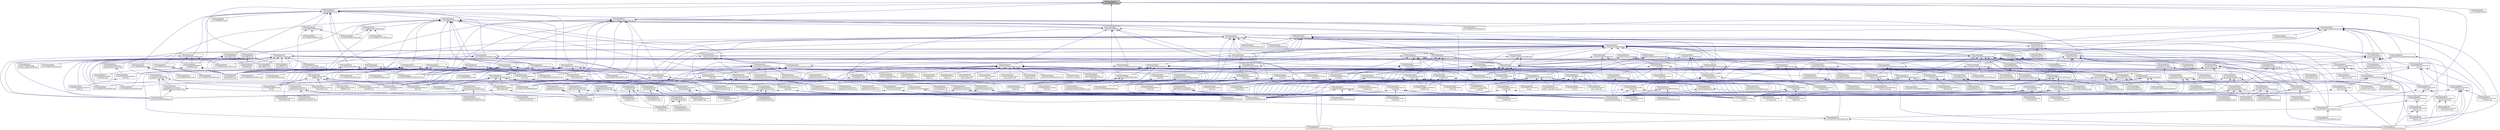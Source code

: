 digraph "3rdParty/Ipopt/Ipopt/src/LinAlg/IpVector.hpp"
{
  edge [fontname="Helvetica",fontsize="10",labelfontname="Helvetica",labelfontsize="10"];
  node [fontname="Helvetica",fontsize="10",shape=record];
  Node8 [label="3rdParty/Ipopt/Ipopt\l/src/LinAlg/IpVector.hpp",height=0.2,width=0.4,color="black", fillcolor="grey75", style="filled", fontcolor="black"];
  Node8 -> Node9 [dir="back",color="midnightblue",fontsize="10",style="solid",fontname="Helvetica"];
  Node9 [label="3rdParty/Ipopt/Ipopt\l/contrib/sIPOPT/src/SensSchur\lData.hpp",height=0.2,width=0.4,color="black", fillcolor="white", style="filled",URL="$df/d9c/_sens_schur_data_8hpp.html"];
  Node9 -> Node10 [dir="back",color="midnightblue",fontsize="10",style="solid",fontname="Helvetica"];
  Node10 [label="3rdParty/Ipopt/Ipopt\l/contrib/sIPOPT/src/SensSchur\lDriver.hpp",height=0.2,width=0.4,color="black", fillcolor="white", style="filled",URL="$dc/d0f/_sens_schur_driver_8hpp.html"];
  Node10 -> Node11 [dir="back",color="midnightblue",fontsize="10",style="solid",fontname="Helvetica"];
  Node11 [label="3rdParty/Ipopt/Ipopt\l/contrib/sIPOPT/src/SensStep\lCalc.hpp",height=0.2,width=0.4,color="black", fillcolor="white", style="filled",URL="$de/d13/_sens_step_calc_8hpp.html"];
  Node11 -> Node12 [dir="back",color="midnightblue",fontsize="10",style="solid",fontname="Helvetica"];
  Node12 [label="3rdParty/Ipopt/Ipopt\l/contrib/sIPOPT/src/SensAlgorithm.hpp",height=0.2,width=0.4,color="black", fillcolor="white", style="filled",URL="$dd/d72/_sens_algorithm_8hpp.html"];
  Node12 -> Node13 [dir="back",color="midnightblue",fontsize="10",style="solid",fontname="Helvetica"];
  Node13 [label="3rdParty/Ipopt/Ipopt\l/contrib/sIPOPT/src/SensAlgorithm.cpp",height=0.2,width=0.4,color="black", fillcolor="white", style="filled",URL="$dd/d54/_sens_algorithm_8cpp.html"];
  Node12 -> Node14 [dir="back",color="midnightblue",fontsize="10",style="solid",fontname="Helvetica"];
  Node14 [label="3rdParty/Ipopt/Ipopt\l/contrib/sIPOPT/src/SensBuilder.hpp",height=0.2,width=0.4,color="black", fillcolor="white", style="filled",URL="$d3/d9c/_sens_builder_8hpp.html"];
  Node14 -> Node15 [dir="back",color="midnightblue",fontsize="10",style="solid",fontname="Helvetica"];
  Node15 [label="3rdParty/Ipopt/Ipopt\l/contrib/sIPOPT/src/SensApplication.cpp",height=0.2,width=0.4,color="black", fillcolor="white", style="filled",URL="$d7/dda/_sens_application_8cpp.html"];
  Node14 -> Node16 [dir="back",color="midnightblue",fontsize="10",style="solid",fontname="Helvetica"];
  Node16 [label="3rdParty/Ipopt/Ipopt\l/contrib/sIPOPT/src/SensBuilder.cpp",height=0.2,width=0.4,color="black", fillcolor="white", style="filled",URL="$d8/dfc/_sens_builder_8cpp.html"];
  Node11 -> Node17 [dir="back",color="midnightblue",fontsize="10",style="solid",fontname="Helvetica"];
  Node17 [label="3rdParty/Ipopt/Ipopt\l/contrib/sIPOPT/src/SensStd\lStepCalc.hpp",height=0.2,width=0.4,color="black", fillcolor="white", style="filled",URL="$db/d02/_sens_std_step_calc_8hpp.html"];
  Node17 -> Node16 [dir="back",color="midnightblue",fontsize="10",style="solid",fontname="Helvetica"];
  Node17 -> Node18 [dir="back",color="midnightblue",fontsize="10",style="solid",fontname="Helvetica"];
  Node18 [label="3rdParty/Ipopt/Ipopt\l/contrib/sIPOPT/src/SensStd\lStepCalc.cpp",height=0.2,width=0.4,color="black", fillcolor="white", style="filled",URL="$de/dd8/_sens_std_step_calc_8cpp.html"];
  Node10 -> Node12 [dir="back",color="midnightblue",fontsize="10",style="solid",fontname="Helvetica"];
  Node10 -> Node19 [dir="back",color="midnightblue",fontsize="10",style="solid",fontname="Helvetica"];
  Node19 [label="3rdParty/Ipopt/Ipopt\l/contrib/sIPOPT/src/SensDense\lGenSchurDriver.hpp",height=0.2,width=0.4,color="black", fillcolor="white", style="filled",URL="$d2/d6d/_sens_dense_gen_schur_driver_8hpp.html"];
  Node19 -> Node16 [dir="back",color="midnightblue",fontsize="10",style="solid",fontname="Helvetica"];
  Node19 -> Node20 [dir="back",color="midnightblue",fontsize="10",style="solid",fontname="Helvetica"];
  Node20 [label="3rdParty/Ipopt/Ipopt\l/contrib/sIPOPT/src/SensDense\lGenSchurDriver.cpp",height=0.2,width=0.4,color="black", fillcolor="white", style="filled",URL="$d2/d9c/_sens_dense_gen_schur_driver_8cpp.html"];
  Node9 -> Node21 [dir="back",color="midnightblue",fontsize="10",style="solid",fontname="Helvetica"];
  Node21 [label="3rdParty/Ipopt/Ipopt\l/contrib/sIPOPT/src/SensPCalculator.hpp",height=0.2,width=0.4,color="black", fillcolor="white", style="filled",URL="$dc/d7c/_sens_p_calculator_8hpp.html"];
  Node21 -> Node10 [dir="back",color="midnightblue",fontsize="10",style="solid",fontname="Helvetica"];
  Node21 -> Node22 [dir="back",color="midnightblue",fontsize="10",style="solid",fontname="Helvetica"];
  Node22 [label="3rdParty/Ipopt/Ipopt\l/contrib/sIPOPT/src/SensReduced\lHessianCalculator.hpp",height=0.2,width=0.4,color="black", fillcolor="white", style="filled",URL="$de/d05/_sens_reduced_hessian_calculator_8hpp.html"];
  Node22 -> Node14 [dir="back",color="midnightblue",fontsize="10",style="solid",fontname="Helvetica"];
  Node22 -> Node23 [dir="back",color="midnightblue",fontsize="10",style="solid",fontname="Helvetica"];
  Node23 [label="3rdParty/Ipopt/Ipopt\l/contrib/sIPOPT/src/SensReduced\lHessianCalculator.cpp",height=0.2,width=0.4,color="black", fillcolor="white", style="filled",URL="$d1/d49/_sens_reduced_hessian_calculator_8cpp.html"];
  Node21 -> Node16 [dir="back",color="midnightblue",fontsize="10",style="solid",fontname="Helvetica"];
  Node21 -> Node24 [dir="back",color="midnightblue",fontsize="10",style="solid",fontname="Helvetica"];
  Node24 [label="3rdParty/Ipopt/Ipopt\l/contrib/sIPOPT/src/SensIndex\lPCalculator.hpp",height=0.2,width=0.4,color="black", fillcolor="white", style="filled",URL="$d4/d2b/_sens_index_p_calculator_8hpp.html"];
  Node24 -> Node16 [dir="back",color="midnightblue",fontsize="10",style="solid",fontname="Helvetica"];
  Node24 -> Node25 [dir="back",color="midnightblue",fontsize="10",style="solid",fontname="Helvetica"];
  Node25 [label="3rdParty/Ipopt/Ipopt\l/contrib/sIPOPT/src/SensIndex\lPCalculator.cpp",height=0.2,width=0.4,color="black", fillcolor="white", style="filled",URL="$d0/d1b/_sens_index_p_calculator_8cpp.html"];
  Node9 -> Node22 [dir="back",color="midnightblue",fontsize="10",style="solid",fontname="Helvetica"];
  Node9 -> Node16 [dir="back",color="midnightblue",fontsize="10",style="solid",fontname="Helvetica"];
  Node9 -> Node26 [dir="back",color="midnightblue",fontsize="10",style="solid",fontname="Helvetica"];
  Node26 [label="3rdParty/Ipopt/Ipopt\l/contrib/sIPOPT/src/SensIndex\lSchurData.hpp",height=0.2,width=0.4,color="black", fillcolor="white", style="filled",URL="$d7/d69/_sens_index_schur_data_8hpp.html"];
  Node26 -> Node16 [dir="back",color="midnightblue",fontsize="10",style="solid",fontname="Helvetica"];
  Node26 -> Node20 [dir="back",color="midnightblue",fontsize="10",style="solid",fontname="Helvetica"];
  Node26 -> Node25 [dir="back",color="midnightblue",fontsize="10",style="solid",fontname="Helvetica"];
  Node26 -> Node27 [dir="back",color="midnightblue",fontsize="10",style="solid",fontname="Helvetica"];
  Node27 [label="3rdParty/Ipopt/Ipopt\l/contrib/sIPOPT/src/SensIndex\lSchurData.cpp",height=0.2,width=0.4,color="black", fillcolor="white", style="filled",URL="$d2/d33/_sens_index_schur_data_8cpp.html"];
  Node26 -> Node18 [dir="back",color="midnightblue",fontsize="10",style="solid",fontname="Helvetica"];
  Node8 -> Node10 [dir="back",color="midnightblue",fontsize="10",style="solid",fontname="Helvetica"];
  Node8 -> Node28 [dir="back",color="midnightblue",fontsize="10",style="solid",fontname="Helvetica"];
  Node28 [label="3rdParty/Ipopt/Ipopt\l/src/Interfaces/IpNLP.hpp",height=0.2,width=0.4,color="black", fillcolor="white", style="filled",URL="$da/d87/_ipopt_2src_2_interfaces_2_ip_n_l_p_8hpp.html"];
  Node28 -> Node29 [dir="back",color="midnightblue",fontsize="10",style="solid",fontname="Helvetica"];
  Node29 [label="3rdParty/Ipopt/Ipopt\l/src/Algorithm/IpIpoptNLP.hpp",height=0.2,width=0.4,color="black", fillcolor="white", style="filled",URL="$de/d73/_ipopt_2src_2_algorithm_2_ip_ipopt_n_l_p_8hpp.html"];
  Node29 -> Node30 [dir="back",color="midnightblue",fontsize="10",style="solid",fontname="Helvetica"];
  Node30 [label="3rdParty/Ipopt/Ipopt\l/src/Algorithm/Inexact\l/IpInexactCq.cpp",height=0.2,width=0.4,color="black", fillcolor="white", style="filled",URL="$d9/d79/_ip_inexact_cq_8cpp.html"];
  Node29 -> Node31 [dir="back",color="midnightblue",fontsize="10",style="solid",fontname="Helvetica"];
  Node31 [label="3rdParty/Ipopt/Ipopt\l/src/Algorithm/IpAlgStrategy.hpp",height=0.2,width=0.4,color="black", fillcolor="white", style="filled",URL="$d8/dc6/_ip_alg_strategy_8hpp.html"];
  Node31 -> Node12 [dir="back",color="midnightblue",fontsize="10",style="solid",fontname="Helvetica"];
  Node31 -> Node11 [dir="back",color="midnightblue",fontsize="10",style="solid",fontname="Helvetica"];
  Node31 -> Node21 [dir="back",color="midnightblue",fontsize="10",style="solid",fontname="Helvetica"];
  Node31 -> Node32 [dir="back",color="midnightblue",fontsize="10",style="solid",fontname="Helvetica"];
  Node32 [label="3rdParty/Ipopt/Ipopt\l/contrib/sIPOPT/src/SensBacksolver.hpp",height=0.2,width=0.4,color="black", fillcolor="white", style="filled",URL="$de/df7/_sens_backsolver_8hpp.html"];
  Node32 -> Node33 [dir="back",color="midnightblue",fontsize="10",style="solid",fontname="Helvetica"];
  Node33 [label="3rdParty/Ipopt/Ipopt\l/contrib/sIPOPT/src/SensSimple\lBacksolver.hpp",height=0.2,width=0.4,color="black", fillcolor="white", style="filled",URL="$d0/d89/_sens_simple_backsolver_8hpp.html"];
  Node33 -> Node21 [dir="back",color="midnightblue",fontsize="10",style="solid",fontname="Helvetica"];
  Node33 -> Node34 [dir="back",color="midnightblue",fontsize="10",style="solid",fontname="Helvetica"];
  Node34 [label="3rdParty/Ipopt/Ipopt\l/contrib/sIPOPT/src/SensSimple\lBacksolver.cpp",height=0.2,width=0.4,color="black", fillcolor="white", style="filled",URL="$df/d9c/_sens_simple_backsolver_8cpp.html"];
  Node32 -> Node19 [dir="back",color="midnightblue",fontsize="10",style="solid",fontname="Helvetica"];
  Node32 -> Node17 [dir="back",color="midnightblue",fontsize="10",style="solid",fontname="Helvetica"];
  Node31 -> Node22 [dir="back",color="midnightblue",fontsize="10",style="solid",fontname="Helvetica"];
  Node31 -> Node35 [dir="back",color="midnightblue",fontsize="10",style="solid",fontname="Helvetica"];
  Node35 [label="3rdParty/Ipopt/Ipopt\l/contrib/sIPOPT/src/SensMetadata\lMeasurement.hpp",height=0.2,width=0.4,color="black", fillcolor="white", style="filled",URL="$d2/dcf/_sens_metadata_measurement_8hpp.html"];
  Node35 -> Node16 [dir="back",color="midnightblue",fontsize="10",style="solid",fontname="Helvetica"];
  Node35 -> Node36 [dir="back",color="midnightblue",fontsize="10",style="solid",fontname="Helvetica"];
  Node36 [label="3rdParty/Ipopt/Ipopt\l/contrib/sIPOPT/src/SensMetadata\lMeasurement.cpp",height=0.2,width=0.4,color="black", fillcolor="white", style="filled",URL="$de/da0/_sens_metadata_measurement_8cpp.html"];
  Node31 -> Node37 [dir="back",color="midnightblue",fontsize="10",style="solid",fontname="Helvetica"];
  Node37 [label="3rdParty/Ipopt/Ipopt\l/src/Algorithm/Inexact\l/IpInexactNormalStepCalc.hpp",height=0.2,width=0.4,color="black", fillcolor="white", style="filled",URL="$d8/d28/_ip_inexact_normal_step_calc_8hpp.html"];
  Node37 -> Node38 [dir="back",color="midnightblue",fontsize="10",style="solid",fontname="Helvetica"];
  Node38 [label="3rdParty/Ipopt/Ipopt\l/src/Algorithm/Inexact\l/IpInexactDoglegNormal.hpp",height=0.2,width=0.4,color="black", fillcolor="white", style="filled",URL="$d1/de6/_ip_inexact_dogleg_normal_8hpp.html"];
  Node38 -> Node39 [dir="back",color="midnightblue",fontsize="10",style="solid",fontname="Helvetica"];
  Node39 [label="3rdParty/Ipopt/Ipopt\l/src/Algorithm/Inexact\l/IpInexactAlgBuilder.cpp",height=0.2,width=0.4,color="black", fillcolor="white", style="filled",URL="$d4/d9d/_ip_inexact_alg_builder_8cpp.html"];
  Node38 -> Node40 [dir="back",color="midnightblue",fontsize="10",style="solid",fontname="Helvetica"];
  Node40 [label="3rdParty/Ipopt/Ipopt\l/src/Algorithm/Inexact\l/IpInexactDoglegNormal.cpp",height=0.2,width=0.4,color="black", fillcolor="white", style="filled",URL="$d3/d76/_ip_inexact_dogleg_normal_8cpp.html"];
  Node38 -> Node41 [dir="back",color="midnightblue",fontsize="10",style="solid",fontname="Helvetica"];
  Node41 [label="3rdParty/Ipopt/Ipopt\l/src/Algorithm/Inexact\l/IpInexactRegOp.cpp",height=0.2,width=0.4,color="black", fillcolor="white", style="filled",URL="$d2/d5b/_ip_inexact_reg_op_8cpp.html"];
  Node37 -> Node42 [dir="back",color="midnightblue",fontsize="10",style="solid",fontname="Helvetica"];
  Node42 [label="3rdParty/Ipopt/Ipopt\l/src/Algorithm/Inexact\l/IpInexactSearchDirCalc.hpp",height=0.2,width=0.4,color="black", fillcolor="white", style="filled",URL="$dc/d76/_ip_inexact_search_dir_calc_8hpp.html"];
  Node42 -> Node39 [dir="back",color="midnightblue",fontsize="10",style="solid",fontname="Helvetica"];
  Node42 -> Node41 [dir="back",color="midnightblue",fontsize="10",style="solid",fontname="Helvetica"];
  Node42 -> Node43 [dir="back",color="midnightblue",fontsize="10",style="solid",fontname="Helvetica"];
  Node43 [label="3rdParty/Ipopt/Ipopt\l/src/Algorithm/Inexact\l/IpInexactSearchDirCalc.cpp",height=0.2,width=0.4,color="black", fillcolor="white", style="filled",URL="$d3/db0/_ip_inexact_search_dir_calc_8cpp.html"];
  Node31 -> Node44 [dir="back",color="midnightblue",fontsize="10",style="solid",fontname="Helvetica"];
  Node44 [label="3rdParty/Ipopt/Ipopt\l/src/Algorithm/Inexact\l/IpInexactNewtonNormal.hpp",height=0.2,width=0.4,color="black", fillcolor="white", style="filled",URL="$d3/d30/_ip_inexact_newton_normal_8hpp.html"];
  Node44 -> Node38 [dir="back",color="midnightblue",fontsize="10",style="solid",fontname="Helvetica"];
  Node44 -> Node39 [dir="back",color="midnightblue",fontsize="10",style="solid",fontname="Helvetica"];
  Node44 -> Node45 [dir="back",color="midnightblue",fontsize="10",style="solid",fontname="Helvetica"];
  Node45 [label="3rdParty/Ipopt/Ipopt\l/src/Algorithm/Inexact\l/IpInexactNewtonNormal.cpp",height=0.2,width=0.4,color="black", fillcolor="white", style="filled",URL="$df/d72/_ip_inexact_newton_normal_8cpp.html"];
  Node44 -> Node41 [dir="back",color="midnightblue",fontsize="10",style="solid",fontname="Helvetica"];
  Node31 -> Node46 [dir="back",color="midnightblue",fontsize="10",style="solid",fontname="Helvetica"];
  Node46 [label="3rdParty/Ipopt/Ipopt\l/src/Algorithm/Inexact\l/IpIterativeSolverTerminationTester.hpp",height=0.2,width=0.4,color="black", fillcolor="white", style="filled",URL="$df/de2/_ip_iterative_solver_termination_tester_8hpp.html"];
  Node46 -> Node47 [dir="back",color="midnightblue",fontsize="10",style="solid",fontname="Helvetica"];
  Node47 [label="3rdParty/Ipopt/Ipopt\l/src/Algorithm/Inexact\l/IpInexactNormalTerminationTester.hpp",height=0.2,width=0.4,color="black", fillcolor="white", style="filled",URL="$d2/d09/_ip_inexact_normal_termination_tester_8hpp.html"];
  Node47 -> Node38 [dir="back",color="midnightblue",fontsize="10",style="solid",fontname="Helvetica"];
  Node47 -> Node39 [dir="back",color="midnightblue",fontsize="10",style="solid",fontname="Helvetica"];
  Node47 -> Node48 [dir="back",color="midnightblue",fontsize="10",style="solid",fontname="Helvetica"];
  Node48 [label="3rdParty/Ipopt/Ipopt\l/src/Algorithm/Inexact\l/IpInexactNormalTerminationTester.cpp",height=0.2,width=0.4,color="black", fillcolor="white", style="filled",URL="$d7/d64/_ip_inexact_normal_termination_tester_8cpp.html"];
  Node47 -> Node41 [dir="back",color="midnightblue",fontsize="10",style="solid",fontname="Helvetica"];
  Node46 -> Node49 [dir="back",color="midnightblue",fontsize="10",style="solid",fontname="Helvetica"];
  Node49 [label="3rdParty/Ipopt/Ipopt\l/src/Algorithm/Inexact\l/IpIterativePardisoSolverInterface.hpp",height=0.2,width=0.4,color="black", fillcolor="white", style="filled",URL="$d8/dab/_ip_iterative_pardiso_solver_interface_8hpp.html"];
  Node49 -> Node39 [dir="back",color="midnightblue",fontsize="10",style="solid",fontname="Helvetica"];
  Node49 -> Node41 [dir="back",color="midnightblue",fontsize="10",style="solid",fontname="Helvetica"];
  Node49 -> Node50 [dir="back",color="midnightblue",fontsize="10",style="solid",fontname="Helvetica"];
  Node50 [label="3rdParty/Ipopt/Ipopt\l/src/Algorithm/Inexact\l/IpIterativePardisoSolverInterface.cpp",height=0.2,width=0.4,color="black", fillcolor="white", style="filled",URL="$d7/d60/_ip_iterative_pardiso_solver_interface_8cpp.html"];
  Node46 -> Node51 [dir="back",color="midnightblue",fontsize="10",style="solid",fontname="Helvetica"];
  Node51 [label="3rdParty/Ipopt/Ipopt\l/src/Algorithm/Inexact\l/IpInexactPDTerminationTester.hpp",height=0.2,width=0.4,color="black", fillcolor="white", style="filled",URL="$df/d3f/_ip_inexact_p_d_termination_tester_8hpp.html"];
  Node51 -> Node39 [dir="back",color="midnightblue",fontsize="10",style="solid",fontname="Helvetica"];
  Node51 -> Node52 [dir="back",color="midnightblue",fontsize="10",style="solid",fontname="Helvetica"];
  Node52 [label="3rdParty/Ipopt/Ipopt\l/src/Algorithm/Inexact\l/IpInexactPDTerminationTester.cpp",height=0.2,width=0.4,color="black", fillcolor="white", style="filled",URL="$d4/d09/_ip_inexact_p_d_termination_tester_8cpp.html"];
  Node51 -> Node41 [dir="back",color="midnightblue",fontsize="10",style="solid",fontname="Helvetica"];
  Node46 -> Node53 [dir="back",color="midnightblue",fontsize="10",style="solid",fontname="Helvetica"];
  Node53 [label="3rdParty/Ipopt/Ipopt\l/src/Algorithm/Inexact\l/IpInexactPDSolver.cpp",height=0.2,width=0.4,color="black", fillcolor="white", style="filled",URL="$d5/d19/_ip_inexact_p_d_solver_8cpp.html"];
  Node46 -> Node54 [dir="back",color="midnightblue",fontsize="10",style="solid",fontname="Helvetica"];
  Node54 [label="3rdParty/Ipopt/Ipopt\l/src/Algorithm/Inexact\l/IpIterativeSolverTerminationTester.cpp",height=0.2,width=0.4,color="black", fillcolor="white", style="filled",URL="$dc/d3b/_ip_iterative_solver_termination_tester_8cpp.html"];
  Node31 -> Node55 [dir="back",color="midnightblue",fontsize="10",style="solid",fontname="Helvetica"];
  Node55 [label="3rdParty/Ipopt/Ipopt\l/src/Algorithm/Inexact\l/IpInexactPDSolver.hpp",height=0.2,width=0.4,color="black", fillcolor="white", style="filled",URL="$df/d0f/_ip_inexact_p_d_solver_8hpp.html"];
  Node55 -> Node42 [dir="back",color="midnightblue",fontsize="10",style="solid",fontname="Helvetica"];
  Node55 -> Node39 [dir="back",color="midnightblue",fontsize="10",style="solid",fontname="Helvetica"];
  Node55 -> Node53 [dir="back",color="midnightblue",fontsize="10",style="solid",fontname="Helvetica"];
  Node55 -> Node41 [dir="back",color="midnightblue",fontsize="10",style="solid",fontname="Helvetica"];
  Node31 -> Node56 [dir="back",color="midnightblue",fontsize="10",style="solid",fontname="Helvetica"];
  Node56 [label="3rdParty/Ipopt/Ipopt\l/src/Algorithm/IpMuUpdate.hpp",height=0.2,width=0.4,color="black", fillcolor="white", style="filled",URL="$d1/d92/_ip_mu_update_8hpp.html"];
  Node56 -> Node57 [dir="back",color="midnightblue",fontsize="10",style="solid",fontname="Helvetica"];
  Node57 [label="3rdParty/Ipopt/Ipopt\l/src/Algorithm/IpAdaptiveMu\lUpdate.hpp",height=0.2,width=0.4,color="black", fillcolor="white", style="filled",URL="$d7/d78/_ip_adaptive_mu_update_8hpp.html"];
  Node57 -> Node39 [dir="back",color="midnightblue",fontsize="10",style="solid",fontname="Helvetica"];
  Node57 -> Node58 [dir="back",color="midnightblue",fontsize="10",style="solid",fontname="Helvetica"];
  Node58 [label="3rdParty/Ipopt/Ipopt\l/src/Algorithm/IpAdaptiveMu\lUpdate.cpp",height=0.2,width=0.4,color="black", fillcolor="white", style="filled",URL="$d9/dd5/_ip_adaptive_mu_update_8cpp.html"];
  Node57 -> Node59 [dir="back",color="midnightblue",fontsize="10",style="solid",fontname="Helvetica"];
  Node59 [label="3rdParty/Ipopt/Ipopt\l/src/Algorithm/IpAlgBuilder.cpp",height=0.2,width=0.4,color="black", fillcolor="white", style="filled",URL="$df/d94/_ip_alg_builder_8cpp.html"];
  Node57 -> Node60 [dir="back",color="midnightblue",fontsize="10",style="solid",fontname="Helvetica"];
  Node60 [label="3rdParty/Ipopt/Ipopt\l/src/Algorithm/IpAlgorithmReg\lOp.cpp",height=0.2,width=0.4,color="black", fillcolor="white", style="filled",URL="$dd/d80/_ip_algorithm_reg_op_8cpp.html"];
  Node56 -> Node61 [dir="back",color="midnightblue",fontsize="10",style="solid",fontname="Helvetica"];
  Node61 [label="3rdParty/Ipopt/Ipopt\l/src/Algorithm/IpIpoptAlg.hpp",height=0.2,width=0.4,color="black", fillcolor="white", style="filled",URL="$d0/d77/_ip_ipopt_alg_8hpp.html"];
  Node61 -> Node62 [dir="back",color="midnightblue",fontsize="10",style="solid",fontname="Helvetica"];
  Node62 [label="3rdParty/Ipopt/Ipopt\l/contrib/sIPOPT/AmplSolver\l/ampl_sipopt.cpp",height=0.2,width=0.4,color="black", fillcolor="white", style="filled",URL="$d0/db4/ampl__sipopt_8cpp.html"];
  Node61 -> Node63 [dir="back",color="midnightblue",fontsize="10",style="solid",fontname="Helvetica"];
  Node63 [label="3rdParty/Ipopt/Ipopt\l/contrib/sIPOPT/examples\l/parametric_cpp/parametric\l_driver.cpp",height=0.2,width=0.4,color="black", fillcolor="white", style="filled",URL="$d9/dd5/parametric__driver_8cpp.html"];
  Node61 -> Node64 [dir="back",color="midnightblue",fontsize="10",style="solid",fontname="Helvetica"];
  Node64 [label="3rdParty/Ipopt/Ipopt\l/contrib/sIPOPT/examples\l/redhess_cpp/redhess_cpp.cpp",height=0.2,width=0.4,color="black", fillcolor="white", style="filled",URL="$dc/dea/redhess__cpp_8cpp.html"];
  Node61 -> Node15 [dir="back",color="midnightblue",fontsize="10",style="solid",fontname="Helvetica"];
  Node61 -> Node65 [dir="back",color="midnightblue",fontsize="10",style="solid",fontname="Helvetica"];
  Node65 [label="3rdParty/Ipopt/Ipopt\l/src/Algorithm/IpAlgBuilder.hpp",height=0.2,width=0.4,color="black", fillcolor="white", style="filled",URL="$d4/d4e/_ip_alg_builder_8hpp.html"];
  Node65 -> Node66 [dir="back",color="midnightblue",fontsize="10",style="solid",fontname="Helvetica"];
  Node66 [label="3rdParty/Ipopt/Ipopt\l/src/Algorithm/Inexact\l/IpInexactAlgBuilder.hpp",height=0.2,width=0.4,color="black", fillcolor="white", style="filled",URL="$da/dc4/_ip_inexact_alg_builder_8hpp.html"];
  Node66 -> Node39 [dir="back",color="midnightblue",fontsize="10",style="solid",fontname="Helvetica"];
  Node66 -> Node41 [dir="back",color="midnightblue",fontsize="10",style="solid",fontname="Helvetica"];
  Node65 -> Node59 [dir="back",color="midnightblue",fontsize="10",style="solid",fontname="Helvetica"];
  Node65 -> Node60 [dir="back",color="midnightblue",fontsize="10",style="solid",fontname="Helvetica"];
  Node65 -> Node67 [dir="back",color="midnightblue",fontsize="10",style="solid",fontname="Helvetica"];
  Node67 [label="3rdParty/Ipopt/Ipopt\l/src/Interfaces/IpIpoptApplication.cpp",height=0.2,width=0.4,color="black", fillcolor="white", style="filled",URL="$de/de4/_ip_ipopt_application_8cpp.html"];
  Node61 -> Node68 [dir="back",color="midnightblue",fontsize="10",style="solid",fontname="Helvetica"];
  Node68 [label="3rdParty/Ipopt/Ipopt\l/src/Algorithm/IpRestoMinC\l_1Nrm.hpp",height=0.2,width=0.4,color="black", fillcolor="white", style="filled",URL="$dd/dd8/_ip_resto_min_c__1_nrm_8hpp.html"];
  Node68 -> Node59 [dir="back",color="midnightblue",fontsize="10",style="solid",fontname="Helvetica"];
  Node68 -> Node60 [dir="back",color="midnightblue",fontsize="10",style="solid",fontname="Helvetica"];
  Node68 -> Node69 [dir="back",color="midnightblue",fontsize="10",style="solid",fontname="Helvetica"];
  Node69 [label="3rdParty/Ipopt/Ipopt\l/src/Algorithm/IpRestoMinC\l_1Nrm.cpp",height=0.2,width=0.4,color="black", fillcolor="white", style="filled",URL="$dd/d95/_ip_resto_min_c__1_nrm_8cpp.html"];
  Node61 -> Node70 [dir="back",color="midnightblue",fontsize="10",style="solid",fontname="Helvetica"];
  Node70 [label="3rdParty/Ipopt/Ipopt\l/src/Algorithm/IpRestoResto\lPhase.hpp",height=0.2,width=0.4,color="black", fillcolor="white", style="filled",URL="$d4/daa/_ip_resto_resto_phase_8hpp.html"];
  Node70 -> Node59 [dir="back",color="midnightblue",fontsize="10",style="solid",fontname="Helvetica"];
  Node70 -> Node71 [dir="back",color="midnightblue",fontsize="10",style="solid",fontname="Helvetica"];
  Node71 [label="3rdParty/Ipopt/Ipopt\l/src/Algorithm/IpRestoResto\lPhase.cpp",height=0.2,width=0.4,color="black", fillcolor="white", style="filled",URL="$db/de3/_ip_resto_resto_phase_8cpp.html"];
  Node61 -> Node60 [dir="back",color="midnightblue",fontsize="10",style="solid",fontname="Helvetica"];
  Node61 -> Node72 [dir="back",color="midnightblue",fontsize="10",style="solid",fontname="Helvetica"];
  Node72 [label="3rdParty/Ipopt/Ipopt\l/src/Algorithm/IpIpoptAlg.cpp",height=0.2,width=0.4,color="black", fillcolor="white", style="filled",URL="$d4/d0b/_ip_ipopt_alg_8cpp.html"];
  Node61 -> Node73 [dir="back",color="midnightblue",fontsize="10",style="solid",fontname="Helvetica"];
  Node73 [label="3rdParty/Ipopt/Ipopt\l/src/contrib/CGPenalty\l/IpCGPenaltyLSAcceptor.hpp",height=0.2,width=0.4,color="black", fillcolor="white", style="filled",URL="$d4/d67/_ip_c_g_penalty_l_s_acceptor_8hpp.html"];
  Node73 -> Node59 [dir="back",color="midnightblue",fontsize="10",style="solid",fontname="Helvetica"];
  Node73 -> Node74 [dir="back",color="midnightblue",fontsize="10",style="solid",fontname="Helvetica"];
  Node74 [label="3rdParty/Ipopt/Ipopt\l/src/contrib/CGPenalty\l/IpCGPenaltyLSAcceptor.cpp",height=0.2,width=0.4,color="black", fillcolor="white", style="filled",URL="$df/db6/_ip_c_g_penalty_l_s_acceptor_8cpp.html"];
  Node73 -> Node75 [dir="back",color="midnightblue",fontsize="10",style="solid",fontname="Helvetica"];
  Node75 [label="3rdParty/Ipopt/Ipopt\l/src/contrib/CGPenalty\l/IpCGPenaltyRegOp.cpp",height=0.2,width=0.4,color="black", fillcolor="white", style="filled",URL="$d1/d8b/_ip_c_g_penalty_reg_op_8cpp.html"];
  Node61 -> Node74 [dir="back",color="midnightblue",fontsize="10",style="solid",fontname="Helvetica"];
  Node61 -> Node67 [dir="back",color="midnightblue",fontsize="10",style="solid",fontname="Helvetica"];
  Node56 -> Node76 [dir="back",color="midnightblue",fontsize="10",style="solid",fontname="Helvetica"];
  Node76 [label="3rdParty/Ipopt/Ipopt\l/src/Algorithm/IpMonotoneMu\lUpdate.hpp",height=0.2,width=0.4,color="black", fillcolor="white", style="filled",URL="$df/d5c/_ip_monotone_mu_update_8hpp.html"];
  Node76 -> Node39 [dir="back",color="midnightblue",fontsize="10",style="solid",fontname="Helvetica"];
  Node76 -> Node59 [dir="back",color="midnightblue",fontsize="10",style="solid",fontname="Helvetica"];
  Node76 -> Node60 [dir="back",color="midnightblue",fontsize="10",style="solid",fontname="Helvetica"];
  Node76 -> Node77 [dir="back",color="midnightblue",fontsize="10",style="solid",fontname="Helvetica"];
  Node77 [label="3rdParty/Ipopt/Ipopt\l/src/Algorithm/IpMonotoneMu\lUpdate.cpp",height=0.2,width=0.4,color="black", fillcolor="white", style="filled",URL="$db/d24/_ip_monotone_mu_update_8cpp.html"];
  Node31 -> Node78 [dir="back",color="midnightblue",fontsize="10",style="solid",fontname="Helvetica"];
  Node78 [label="3rdParty/Ipopt/Ipopt\l/src/Algorithm/IpLineSearch.hpp",height=0.2,width=0.4,color="black", fillcolor="white", style="filled",URL="$d2/d38/_ip_line_search_8hpp.html"];
  Node78 -> Node57 [dir="back",color="midnightblue",fontsize="10",style="solid",fontname="Helvetica"];
  Node78 -> Node61 [dir="back",color="midnightblue",fontsize="10",style="solid",fontname="Helvetica"];
  Node78 -> Node79 [dir="back",color="midnightblue",fontsize="10",style="solid",fontname="Helvetica"];
  Node79 [label="3rdParty/Ipopt/Ipopt\l/src/Algorithm/IpBacktracking\lLineSearch.hpp",height=0.2,width=0.4,color="black", fillcolor="white", style="filled",URL="$da/d68/_ip_backtracking_line_search_8hpp.html"];
  Node79 -> Node39 [dir="back",color="midnightblue",fontsize="10",style="solid",fontname="Helvetica"];
  Node79 -> Node59 [dir="back",color="midnightblue",fontsize="10",style="solid",fontname="Helvetica"];
  Node79 -> Node60 [dir="back",color="midnightblue",fontsize="10",style="solid",fontname="Helvetica"];
  Node79 -> Node80 [dir="back",color="midnightblue",fontsize="10",style="solid",fontname="Helvetica"];
  Node80 [label="3rdParty/Ipopt/Ipopt\l/src/Algorithm/IpBacktracking\lLineSearch.cpp",height=0.2,width=0.4,color="black", fillcolor="white", style="filled",URL="$d1/dbf/_ip_backtracking_line_search_8cpp.html"];
  Node78 -> Node76 [dir="back",color="midnightblue",fontsize="10",style="solid",fontname="Helvetica"];
  Node31 -> Node81 [dir="back",color="midnightblue",fontsize="10",style="solid",fontname="Helvetica"];
  Node81 [label="3rdParty/Ipopt/Ipopt\l/src/Algorithm/IpMuOracle.hpp",height=0.2,width=0.4,color="black", fillcolor="white", style="filled",URL="$de/d02/_ip_mu_oracle_8hpp.html"];
  Node81 -> Node57 [dir="back",color="midnightblue",fontsize="10",style="solid",fontname="Helvetica"];
  Node81 -> Node82 [dir="back",color="midnightblue",fontsize="10",style="solid",fontname="Helvetica"];
  Node82 [label="3rdParty/Ipopt/Ipopt\l/src/Algorithm/IpQualityFunction\lMuOracle.hpp",height=0.2,width=0.4,color="black", fillcolor="white", style="filled",URL="$d8/d29/_ip_quality_function_mu_oracle_8hpp.html"];
  Node82 -> Node57 [dir="back",color="midnightblue",fontsize="10",style="solid",fontname="Helvetica"];
  Node82 -> Node59 [dir="back",color="midnightblue",fontsize="10",style="solid",fontname="Helvetica"];
  Node82 -> Node60 [dir="back",color="midnightblue",fontsize="10",style="solid",fontname="Helvetica"];
  Node82 -> Node83 [dir="back",color="midnightblue",fontsize="10",style="solid",fontname="Helvetica"];
  Node83 [label="3rdParty/Ipopt/Ipopt\l/src/Algorithm/IpQualityFunction\lMuOracle.cpp",height=0.2,width=0.4,color="black", fillcolor="white", style="filled",URL="$d1/dd2/_ip_quality_function_mu_oracle_8cpp.html"];
  Node81 -> Node84 [dir="back",color="midnightblue",fontsize="10",style="solid",fontname="Helvetica"];
  Node84 [label="3rdParty/Ipopt/Ipopt\l/src/Algorithm/IpLoqoMuOracle.hpp",height=0.2,width=0.4,color="black", fillcolor="white", style="filled",URL="$d9/def/_ip_loqo_mu_oracle_8hpp.html"];
  Node84 -> Node39 [dir="back",color="midnightblue",fontsize="10",style="solid",fontname="Helvetica"];
  Node84 -> Node59 [dir="back",color="midnightblue",fontsize="10",style="solid",fontname="Helvetica"];
  Node84 -> Node85 [dir="back",color="midnightblue",fontsize="10",style="solid",fontname="Helvetica"];
  Node85 [label="3rdParty/Ipopt/Ipopt\l/src/Algorithm/IpLoqoMuOracle.cpp",height=0.2,width=0.4,color="black", fillcolor="white", style="filled",URL="$d6/d40/_ip_loqo_mu_oracle_8cpp.html"];
  Node81 -> Node86 [dir="back",color="midnightblue",fontsize="10",style="solid",fontname="Helvetica"];
  Node86 [label="3rdParty/Ipopt/Ipopt\l/src/Algorithm/IpProbingMuOracle.hpp",height=0.2,width=0.4,color="black", fillcolor="white", style="filled",URL="$d7/d40/_ip_probing_mu_oracle_8hpp.html"];
  Node86 -> Node59 [dir="back",color="midnightblue",fontsize="10",style="solid",fontname="Helvetica"];
  Node86 -> Node60 [dir="back",color="midnightblue",fontsize="10",style="solid",fontname="Helvetica"];
  Node86 -> Node87 [dir="back",color="midnightblue",fontsize="10",style="solid",fontname="Helvetica"];
  Node87 [label="3rdParty/Ipopt/Ipopt\l/src/Algorithm/IpProbingMuOracle.cpp",height=0.2,width=0.4,color="black", fillcolor="white", style="filled",URL="$dc/da4/_ip_probing_mu_oracle_8cpp.html"];
  Node31 -> Node88 [dir="back",color="midnightblue",fontsize="10",style="solid",fontname="Helvetica"];
  Node88 [label="3rdParty/Ipopt/Ipopt\l/src/Algorithm/IpPDSystemSolver.hpp",height=0.2,width=0.4,color="black", fillcolor="white", style="filled",URL="$d0/de5/_ip_p_d_system_solver_8hpp.html"];
  Node88 -> Node33 [dir="back",color="midnightblue",fontsize="10",style="solid",fontname="Helvetica"];
  Node88 -> Node89 [dir="back",color="midnightblue",fontsize="10",style="solid",fontname="Helvetica"];
  Node89 [label="3rdParty/Ipopt/Ipopt\l/contrib/sIPOPT/src/SensApplication.hpp",height=0.2,width=0.4,color="black", fillcolor="white", style="filled",URL="$d1/d29/_sens_application_8hpp.html"];
  Node89 -> Node62 [dir="back",color="midnightblue",fontsize="10",style="solid",fontname="Helvetica"];
  Node89 -> Node63 [dir="back",color="midnightblue",fontsize="10",style="solid",fontname="Helvetica"];
  Node89 -> Node64 [dir="back",color="midnightblue",fontsize="10",style="solid",fontname="Helvetica"];
  Node89 -> Node15 [dir="back",color="midnightblue",fontsize="10",style="solid",fontname="Helvetica"];
  Node89 -> Node90 [dir="back",color="midnightblue",fontsize="10",style="solid",fontname="Helvetica"];
  Node90 [label="3rdParty/Ipopt/Ipopt\l/contrib/sIPOPT/src/SensReg\lOp.cpp",height=0.2,width=0.4,color="black", fillcolor="white", style="filled",URL="$d8/d85/_sens_reg_op_8cpp.html"];
  Node88 -> Node14 [dir="back",color="midnightblue",fontsize="10",style="solid",fontname="Helvetica"];
  Node88 -> Node82 [dir="back",color="midnightblue",fontsize="10",style="solid",fontname="Helvetica"];
  Node88 -> Node91 [dir="back",color="midnightblue",fontsize="10",style="solid",fontname="Helvetica"];
  Node91 [label="3rdParty/Ipopt/Ipopt\l/src/Algorithm/IpPDFullSpace\lSolver.hpp",height=0.2,width=0.4,color="black", fillcolor="white", style="filled",URL="$d7/df1/_ip_p_d_full_space_solver_8hpp.html"];
  Node91 -> Node59 [dir="back",color="midnightblue",fontsize="10",style="solid",fontname="Helvetica"];
  Node91 -> Node60 [dir="back",color="midnightblue",fontsize="10",style="solid",fontname="Helvetica"];
  Node91 -> Node92 [dir="back",color="midnightblue",fontsize="10",style="solid",fontname="Helvetica"];
  Node92 [label="3rdParty/Ipopt/Ipopt\l/src/Algorithm/IpPDFullSpace\lSolver.cpp",height=0.2,width=0.4,color="black", fillcolor="white", style="filled",URL="$dd/db6/_ip_p_d_full_space_solver_8cpp.html"];
  Node88 -> Node93 [dir="back",color="midnightblue",fontsize="10",style="solid",fontname="Helvetica"];
  Node93 [label="3rdParty/Ipopt/Ipopt\l/src/Algorithm/IpFilterLSAcceptor.hpp",height=0.2,width=0.4,color="black", fillcolor="white", style="filled",URL="$d1/d00/_ip_filter_l_s_acceptor_8hpp.html"];
  Node93 -> Node59 [dir="back",color="midnightblue",fontsize="10",style="solid",fontname="Helvetica"];
  Node93 -> Node94 [dir="back",color="midnightblue",fontsize="10",style="solid",fontname="Helvetica"];
  Node94 [label="3rdParty/Ipopt/Ipopt\l/src/Algorithm/IpRestoFilter\lConvCheck.hpp",height=0.2,width=0.4,color="black", fillcolor="white", style="filled",URL="$db/d97/_ip_resto_filter_conv_check_8hpp.html"];
  Node94 -> Node59 [dir="back",color="midnightblue",fontsize="10",style="solid",fontname="Helvetica"];
  Node94 -> Node60 [dir="back",color="midnightblue",fontsize="10",style="solid",fontname="Helvetica"];
  Node94 -> Node95 [dir="back",color="midnightblue",fontsize="10",style="solid",fontname="Helvetica"];
  Node95 [label="3rdParty/Ipopt/Ipopt\l/src/Algorithm/IpRestoFilter\lConvCheck.cpp",height=0.2,width=0.4,color="black", fillcolor="white", style="filled",URL="$d6/d85/_ip_resto_filter_conv_check_8cpp.html"];
  Node93 -> Node60 [dir="back",color="midnightblue",fontsize="10",style="solid",fontname="Helvetica"];
  Node93 -> Node96 [dir="back",color="midnightblue",fontsize="10",style="solid",fontname="Helvetica"];
  Node96 [label="3rdParty/Ipopt/Ipopt\l/src/Algorithm/IpFilterLSAcceptor.cpp",height=0.2,width=0.4,color="black", fillcolor="white", style="filled",URL="$d5/d78/_ip_filter_l_s_acceptor_8cpp.html"];
  Node88 -> Node97 [dir="back",color="midnightblue",fontsize="10",style="solid",fontname="Helvetica"];
  Node97 [label="3rdParty/Ipopt/Ipopt\l/src/Algorithm/IpPenaltyLSAcceptor.hpp",height=0.2,width=0.4,color="black", fillcolor="white", style="filled",URL="$d2/daa/_ip_penalty_l_s_acceptor_8hpp.html"];
  Node97 -> Node59 [dir="back",color="midnightblue",fontsize="10",style="solid",fontname="Helvetica"];
  Node97 -> Node98 [dir="back",color="midnightblue",fontsize="10",style="solid",fontname="Helvetica"];
  Node98 [label="3rdParty/Ipopt/Ipopt\l/src/Algorithm/IpRestoPenalty\lConvCheck.hpp",height=0.2,width=0.4,color="black", fillcolor="white", style="filled",URL="$dd/d69/_ip_resto_penalty_conv_check_8hpp.html"];
  Node98 -> Node59 [dir="back",color="midnightblue",fontsize="10",style="solid",fontname="Helvetica"];
  Node98 -> Node60 [dir="back",color="midnightblue",fontsize="10",style="solid",fontname="Helvetica"];
  Node98 -> Node99 [dir="back",color="midnightblue",fontsize="10",style="solid",fontname="Helvetica"];
  Node99 [label="3rdParty/Ipopt/Ipopt\l/src/Algorithm/IpRestoPenalty\lConvCheck.cpp",height=0.2,width=0.4,color="black", fillcolor="white", style="filled",URL="$d3/d0f/_ip_resto_penalty_conv_check_8cpp.html"];
  Node97 -> Node60 [dir="back",color="midnightblue",fontsize="10",style="solid",fontname="Helvetica"];
  Node97 -> Node100 [dir="back",color="midnightblue",fontsize="10",style="solid",fontname="Helvetica"];
  Node100 [label="3rdParty/Ipopt/Ipopt\l/src/Algorithm/IpPenaltyLSAcceptor.cpp",height=0.2,width=0.4,color="black", fillcolor="white", style="filled",URL="$dc/d2b/_ip_penalty_l_s_acceptor_8cpp.html"];
  Node88 -> Node101 [dir="back",color="midnightblue",fontsize="10",style="solid",fontname="Helvetica"];
  Node101 [label="3rdParty/Ipopt/Ipopt\l/src/Algorithm/IpPDSearchDir\lCalc.hpp",height=0.2,width=0.4,color="black", fillcolor="white", style="filled",URL="$d9/d75/_ip_p_d_search_dir_calc_8hpp.html"];
  Node101 -> Node62 [dir="back",color="midnightblue",fontsize="10",style="solid",fontname="Helvetica"];
  Node101 -> Node63 [dir="back",color="midnightblue",fontsize="10",style="solid",fontname="Helvetica"];
  Node101 -> Node64 [dir="back",color="midnightblue",fontsize="10",style="solid",fontname="Helvetica"];
  Node101 -> Node15 [dir="back",color="midnightblue",fontsize="10",style="solid",fontname="Helvetica"];
  Node101 -> Node59 [dir="back",color="midnightblue",fontsize="10",style="solid",fontname="Helvetica"];
  Node101 -> Node60 [dir="back",color="midnightblue",fontsize="10",style="solid",fontname="Helvetica"];
  Node101 -> Node102 [dir="back",color="midnightblue",fontsize="10",style="solid",fontname="Helvetica"];
  Node102 [label="3rdParty/Ipopt/Ipopt\l/src/Algorithm/IpPDSearchDir\lCalc.cpp",height=0.2,width=0.4,color="black", fillcolor="white", style="filled",URL="$d7/db4/_ip_p_d_search_dir_calc_8cpp.html"];
  Node88 -> Node86 [dir="back",color="midnightblue",fontsize="10",style="solid",fontname="Helvetica"];
  Node88 -> Node103 [dir="back",color="midnightblue",fontsize="10",style="solid",fontname="Helvetica"];
  Node103 [label="3rdParty/Ipopt/Ipopt\l/src/contrib/CGPenalty\l/IpPiecewisePenalty.hpp",height=0.2,width=0.4,color="black", fillcolor="white", style="filled",URL="$da/dec/_ip_piecewise_penalty_8hpp.html"];
  Node103 -> Node73 [dir="back",color="midnightblue",fontsize="10",style="solid",fontname="Helvetica"];
  Node103 -> Node104 [dir="back",color="midnightblue",fontsize="10",style="solid",fontname="Helvetica"];
  Node104 [label="3rdParty/Ipopt/Ipopt\l/src/contrib/CGPenalty\l/IpPiecewisePenalty.cpp",height=0.2,width=0.4,color="black", fillcolor="white", style="filled",URL="$d1/d48/_ip_piecewise_penalty_8cpp.html"];
  Node88 -> Node73 [dir="back",color="midnightblue",fontsize="10",style="solid",fontname="Helvetica"];
  Node88 -> Node105 [dir="back",color="midnightblue",fontsize="10",style="solid",fontname="Helvetica"];
  Node105 [label="3rdParty/Ipopt/Ipopt\l/src/contrib/CGPenalty\l/IpCGSearchDirCalc.hpp",height=0.2,width=0.4,color="black", fillcolor="white", style="filled",URL="$de/d33/_ip_c_g_search_dir_calc_8hpp.html"];
  Node105 -> Node59 [dir="back",color="midnightblue",fontsize="10",style="solid",fontname="Helvetica"];
  Node105 -> Node75 [dir="back",color="midnightblue",fontsize="10",style="solid",fontname="Helvetica"];
  Node105 -> Node106 [dir="back",color="midnightblue",fontsize="10",style="solid",fontname="Helvetica"];
  Node106 [label="3rdParty/Ipopt/Ipopt\l/src/contrib/CGPenalty\l/IpCGSearchDirCalc.cpp",height=0.2,width=0.4,color="black", fillcolor="white", style="filled",URL="$d3/dc1/_ip_c_g_search_dir_calc_8cpp.html"];
  Node31 -> Node61 [dir="back",color="midnightblue",fontsize="10",style="solid",fontname="Helvetica"];
  Node31 -> Node107 [dir="back",color="midnightblue",fontsize="10",style="solid",fontname="Helvetica"];
  Node107 [label="3rdParty/Ipopt/Ipopt\l/src/Algorithm/IpSearchDirCalculator.hpp",height=0.2,width=0.4,color="black", fillcolor="white", style="filled",URL="$dd/dfa/_ip_search_dir_calculator_8hpp.html"];
  Node107 -> Node42 [dir="back",color="midnightblue",fontsize="10",style="solid",fontname="Helvetica"];
  Node107 -> Node61 [dir="back",color="midnightblue",fontsize="10",style="solid",fontname="Helvetica"];
  Node107 -> Node101 [dir="back",color="midnightblue",fontsize="10",style="solid",fontname="Helvetica"];
  Node107 -> Node105 [dir="back",color="midnightblue",fontsize="10",style="solid",fontname="Helvetica"];
  Node31 -> Node108 [dir="back",color="midnightblue",fontsize="10",style="solid",fontname="Helvetica"];
  Node108 [label="3rdParty/Ipopt/Ipopt\l/src/Algorithm/IpConvCheck.hpp",height=0.2,width=0.4,color="black", fillcolor="white", style="filled",URL="$dd/d0a/_ip_conv_check_8hpp.html"];
  Node108 -> Node61 [dir="back",color="midnightblue",fontsize="10",style="solid",fontname="Helvetica"];
  Node108 -> Node109 [dir="back",color="midnightblue",fontsize="10",style="solid",fontname="Helvetica"];
  Node109 [label="3rdParty/Ipopt/Ipopt\l/src/Algorithm/IpOptErrorConv\lCheck.hpp",height=0.2,width=0.4,color="black", fillcolor="white", style="filled",URL="$d2/d2b/_ip_opt_error_conv_check_8hpp.html"];
  Node109 -> Node39 [dir="back",color="midnightblue",fontsize="10",style="solid",fontname="Helvetica"];
  Node109 -> Node59 [dir="back",color="midnightblue",fontsize="10",style="solid",fontname="Helvetica"];
  Node109 -> Node110 [dir="back",color="midnightblue",fontsize="10",style="solid",fontname="Helvetica"];
  Node110 [label="3rdParty/Ipopt/Ipopt\l/src/Algorithm/IpRestoConvCheck.hpp",height=0.2,width=0.4,color="black", fillcolor="white", style="filled",URL="$d5/d36/_ip_resto_conv_check_8hpp.html"];
  Node110 -> Node94 [dir="back",color="midnightblue",fontsize="10",style="solid",fontname="Helvetica"];
  Node110 -> Node98 [dir="back",color="midnightblue",fontsize="10",style="solid",fontname="Helvetica"];
  Node110 -> Node60 [dir="back",color="midnightblue",fontsize="10",style="solid",fontname="Helvetica"];
  Node110 -> Node111 [dir="back",color="midnightblue",fontsize="10",style="solid",fontname="Helvetica"];
  Node111 [label="3rdParty/Ipopt/Ipopt\l/src/Algorithm/IpRestoConvCheck.cpp",height=0.2,width=0.4,color="black", fillcolor="white", style="filled",URL="$d8/dd4/_ip_resto_conv_check_8cpp.html"];
  Node109 -> Node60 [dir="back",color="midnightblue",fontsize="10",style="solid",fontname="Helvetica"];
  Node109 -> Node112 [dir="back",color="midnightblue",fontsize="10",style="solid",fontname="Helvetica"];
  Node112 [label="3rdParty/Ipopt/Ipopt\l/src/Algorithm/IpOptErrorConv\lCheck.cpp",height=0.2,width=0.4,color="black", fillcolor="white", style="filled",URL="$d6/de4/_ip_opt_error_conv_check_8cpp.html"];
  Node108 -> Node79 [dir="back",color="midnightblue",fontsize="10",style="solid",fontname="Helvetica"];
  Node31 -> Node113 [dir="back",color="midnightblue",fontsize="10",style="solid",fontname="Helvetica"];
  Node113 [label="3rdParty/Ipopt/Ipopt\l/src/Algorithm/IpIterateInitializer.hpp",height=0.2,width=0.4,color="black", fillcolor="white", style="filled",URL="$d5/d0b/_ip_iterate_initializer_8hpp.html"];
  Node113 -> Node61 [dir="back",color="midnightblue",fontsize="10",style="solid",fontname="Helvetica"];
  Node113 -> Node114 [dir="back",color="midnightblue",fontsize="10",style="solid",fontname="Helvetica"];
  Node114 [label="3rdParty/Ipopt/Ipopt\l/src/Algorithm/IpDefaultIterate\lInitializer.hpp",height=0.2,width=0.4,color="black", fillcolor="white", style="filled",URL="$d8/d2a/_ip_default_iterate_initializer_8hpp.html"];
  Node114 -> Node39 [dir="back",color="midnightblue",fontsize="10",style="solid",fontname="Helvetica"];
  Node114 -> Node59 [dir="back",color="midnightblue",fontsize="10",style="solid",fontname="Helvetica"];
  Node114 -> Node60 [dir="back",color="midnightblue",fontsize="10",style="solid",fontname="Helvetica"];
  Node114 -> Node115 [dir="back",color="midnightblue",fontsize="10",style="solid",fontname="Helvetica"];
  Node115 [label="3rdParty/Ipopt/Ipopt\l/src/Algorithm/IpDefaultIterate\lInitializer.cpp",height=0.2,width=0.4,color="black", fillcolor="white", style="filled",URL="$da/da9/_ip_default_iterate_initializer_8cpp.html"];
  Node114 -> Node116 [dir="back",color="midnightblue",fontsize="10",style="solid",fontname="Helvetica"];
  Node116 [label="3rdParty/Ipopt/Ipopt\l/src/Algorithm/IpRestoIterate\lInitializer.cpp",height=0.2,width=0.4,color="black", fillcolor="white", style="filled",URL="$d0/d2c/_ip_resto_iterate_initializer_8cpp.html"];
  Node114 -> Node69 [dir="back",color="midnightblue",fontsize="10",style="solid",fontname="Helvetica"];
  Node114 -> Node117 [dir="back",color="midnightblue",fontsize="10",style="solid",fontname="Helvetica"];
  Node117 [label="3rdParty/Ipopt/Ipopt\l/src/Algorithm/IpWarmStartIterate\lInitializer.cpp",height=0.2,width=0.4,color="black", fillcolor="white", style="filled",URL="$d3/d9b/_ip_warm_start_iterate_initializer_8cpp.html"];
  Node113 -> Node118 [dir="back",color="midnightblue",fontsize="10",style="solid",fontname="Helvetica"];
  Node118 [label="3rdParty/Ipopt/Ipopt\l/src/Algorithm/IpWarmStartIterate\lInitializer.hpp",height=0.2,width=0.4,color="black", fillcolor="white", style="filled",URL="$d7/d04/_ip_warm_start_iterate_initializer_8hpp.html"];
  Node118 -> Node39 [dir="back",color="midnightblue",fontsize="10",style="solid",fontname="Helvetica"];
  Node118 -> Node59 [dir="back",color="midnightblue",fontsize="10",style="solid",fontname="Helvetica"];
  Node118 -> Node60 [dir="back",color="midnightblue",fontsize="10",style="solid",fontname="Helvetica"];
  Node118 -> Node117 [dir="back",color="midnightblue",fontsize="10",style="solid",fontname="Helvetica"];
  Node113 -> Node119 [dir="back",color="midnightblue",fontsize="10",style="solid",fontname="Helvetica"];
  Node119 [label="3rdParty/Ipopt/Ipopt\l/src/Algorithm/IpRestoIterate\lInitializer.hpp",height=0.2,width=0.4,color="black", fillcolor="white", style="filled",URL="$dd/d06/_ip_resto_iterate_initializer_8hpp.html"];
  Node119 -> Node59 [dir="back",color="midnightblue",fontsize="10",style="solid",fontname="Helvetica"];
  Node119 -> Node116 [dir="back",color="midnightblue",fontsize="10",style="solid",fontname="Helvetica"];
  Node31 -> Node120 [dir="back",color="midnightblue",fontsize="10",style="solid",fontname="Helvetica"];
  Node120 [label="3rdParty/Ipopt/Ipopt\l/src/Algorithm/IpIterationOutput.hpp",height=0.2,width=0.4,color="black", fillcolor="white", style="filled",URL="$d6/dc2/_ip_iteration_output_8hpp.html"];
  Node120 -> Node61 [dir="back",color="midnightblue",fontsize="10",style="solid",fontname="Helvetica"];
  Node120 -> Node121 [dir="back",color="midnightblue",fontsize="10",style="solid",fontname="Helvetica"];
  Node121 [label="3rdParty/Ipopt/Ipopt\l/src/Algorithm/IpOrigIteration\lOutput.hpp",height=0.2,width=0.4,color="black", fillcolor="white", style="filled",URL="$dd/df3/_ip_orig_iteration_output_8hpp.html"];
  Node121 -> Node39 [dir="back",color="midnightblue",fontsize="10",style="solid",fontname="Helvetica"];
  Node121 -> Node59 [dir="back",color="midnightblue",fontsize="10",style="solid",fontname="Helvetica"];
  Node121 -> Node122 [dir="back",color="midnightblue",fontsize="10",style="solid",fontname="Helvetica"];
  Node122 [label="3rdParty/Ipopt/Ipopt\l/src/Algorithm/IpRestoIteration\lOutput.hpp",height=0.2,width=0.4,color="black", fillcolor="white", style="filled",URL="$d2/d2c/_ip_resto_iteration_output_8hpp.html"];
  Node122 -> Node59 [dir="back",color="midnightblue",fontsize="10",style="solid",fontname="Helvetica"];
  Node122 -> Node123 [dir="back",color="midnightblue",fontsize="10",style="solid",fontname="Helvetica"];
  Node123 [label="3rdParty/Ipopt/Ipopt\l/src/Algorithm/IpRestoIteration\lOutput.cpp",height=0.2,width=0.4,color="black", fillcolor="white", style="filled",URL="$d6/db7/_ip_resto_iteration_output_8cpp.html"];
  Node121 -> Node60 [dir="back",color="midnightblue",fontsize="10",style="solid",fontname="Helvetica"];
  Node121 -> Node124 [dir="back",color="midnightblue",fontsize="10",style="solid",fontname="Helvetica"];
  Node124 [label="3rdParty/Ipopt/Ipopt\l/src/Algorithm/IpOrigIteration\lOutput.cpp",height=0.2,width=0.4,color="black", fillcolor="white", style="filled",URL="$df/dc1/_ip_orig_iteration_output_8cpp.html"];
  Node120 -> Node122 [dir="back",color="midnightblue",fontsize="10",style="solid",fontname="Helvetica"];
  Node31 -> Node125 [dir="back",color="midnightblue",fontsize="10",style="solid",fontname="Helvetica"];
  Node125 [label="3rdParty/Ipopt/Ipopt\l/src/Algorithm/IpHessianUpdater.hpp",height=0.2,width=0.4,color="black", fillcolor="white", style="filled",URL="$d2/d0a/_ip_hessian_updater_8hpp.html"];
  Node125 -> Node61 [dir="back",color="midnightblue",fontsize="10",style="solid",fontname="Helvetica"];
  Node125 -> Node126 [dir="back",color="midnightblue",fontsize="10",style="solid",fontname="Helvetica"];
  Node126 [label="3rdParty/Ipopt/Ipopt\l/src/Algorithm/IpLimMemQuasi\lNewtonUpdater.hpp",height=0.2,width=0.4,color="black", fillcolor="white", style="filled",URL="$d9/dbf/_ip_lim_mem_quasi_newton_updater_8hpp.html"];
  Node126 -> Node59 [dir="back",color="midnightblue",fontsize="10",style="solid",fontname="Helvetica"];
  Node126 -> Node60 [dir="back",color="midnightblue",fontsize="10",style="solid",fontname="Helvetica"];
  Node126 -> Node127 [dir="back",color="midnightblue",fontsize="10",style="solid",fontname="Helvetica"];
  Node127 [label="3rdParty/Ipopt/Ipopt\l/src/Algorithm/IpLimMemQuasi\lNewtonUpdater.cpp",height=0.2,width=0.4,color="black", fillcolor="white", style="filled",URL="$d9/d04/_ip_lim_mem_quasi_newton_updater_8cpp.html"];
  Node125 -> Node128 [dir="back",color="midnightblue",fontsize="10",style="solid",fontname="Helvetica"];
  Node128 [label="3rdParty/Ipopt/Ipopt\l/src/Algorithm/IpExactHessian\lUpdater.hpp",height=0.2,width=0.4,color="black", fillcolor="white", style="filled",URL="$d3/d92/_ip_exact_hessian_updater_8hpp.html"];
  Node128 -> Node39 [dir="back",color="midnightblue",fontsize="10",style="solid",fontname="Helvetica"];
  Node128 -> Node59 [dir="back",color="midnightblue",fontsize="10",style="solid",fontname="Helvetica"];
  Node128 -> Node129 [dir="back",color="midnightblue",fontsize="10",style="solid",fontname="Helvetica"];
  Node129 [label="3rdParty/Ipopt/Ipopt\l/src/Algorithm/IpExactHessian\lUpdater.cpp",height=0.2,width=0.4,color="black", fillcolor="white", style="filled",URL="$de/d7f/_ip_exact_hessian_updater_8cpp.html"];
  Node31 -> Node130 [dir="back",color="midnightblue",fontsize="10",style="solid",fontname="Helvetica"];
  Node130 [label="3rdParty/Ipopt/Ipopt\l/src/Algorithm/IpEqMultCalculator.hpp",height=0.2,width=0.4,color="black", fillcolor="white", style="filled",URL="$dc/dee/_ip_eq_mult_calculator_8hpp.html"];
  Node130 -> Node61 [dir="back",color="midnightblue",fontsize="10",style="solid",fontname="Helvetica"];
  Node130 -> Node68 [dir="back",color="midnightblue",fontsize="10",style="solid",fontname="Helvetica"];
  Node130 -> Node131 [dir="back",color="midnightblue",fontsize="10",style="solid",fontname="Helvetica"];
  Node131 [label="3rdParty/Ipopt/Ipopt\l/src/Algorithm/IpLeastSquare\lMults.hpp",height=0.2,width=0.4,color="black", fillcolor="white", style="filled",URL="$d7/d27/_ip_least_square_mults_8hpp.html"];
  Node131 -> Node59 [dir="back",color="midnightblue",fontsize="10",style="solid",fontname="Helvetica"];
  Node131 -> Node132 [dir="back",color="midnightblue",fontsize="10",style="solid",fontname="Helvetica"];
  Node132 [label="3rdParty/Ipopt/Ipopt\l/src/Algorithm/IpLeastSquare\lMults.cpp",height=0.2,width=0.4,color="black", fillcolor="white", style="filled",URL="$d2/d70/_ip_least_square_mults_8cpp.html"];
  Node130 -> Node114 [dir="back",color="midnightblue",fontsize="10",style="solid",fontname="Helvetica"];
  Node130 -> Node118 [dir="back",color="midnightblue",fontsize="10",style="solid",fontname="Helvetica"];
  Node130 -> Node119 [dir="back",color="midnightblue",fontsize="10",style="solid",fontname="Helvetica"];
  Node130 -> Node70 [dir="back",color="midnightblue",fontsize="10",style="solid",fontname="Helvetica"];
  Node31 -> Node133 [dir="back",color="midnightblue",fontsize="10",style="solid",fontname="Helvetica"];
  Node133 [label="3rdParty/Ipopt/Ipopt\l/src/Algorithm/IpAugSystemSolver.hpp",height=0.2,width=0.4,color="black", fillcolor="white", style="filled",URL="$d3/d9c/_ip_aug_system_solver_8hpp.html"];
  Node133 -> Node44 [dir="back",color="midnightblue",fontsize="10",style="solid",fontname="Helvetica"];
  Node133 -> Node55 [dir="back",color="midnightblue",fontsize="10",style="solid",fontname="Helvetica"];
  Node133 -> Node65 [dir="back",color="midnightblue",fontsize="10",style="solid",fontname="Helvetica"];
  Node133 -> Node134 [dir="back",color="midnightblue",fontsize="10",style="solid",fontname="Helvetica"];
  Node134 [label="3rdParty/Ipopt/Ipopt\l/src/Algorithm/IpStdAugSystem\lSolver.hpp",height=0.2,width=0.4,color="black", fillcolor="white", style="filled",URL="$d1/dcf/_ip_std_aug_system_solver_8hpp.html"];
  Node134 -> Node39 [dir="back",color="midnightblue",fontsize="10",style="solid",fontname="Helvetica"];
  Node134 -> Node59 [dir="back",color="midnightblue",fontsize="10",style="solid",fontname="Helvetica"];
  Node134 -> Node135 [dir="back",color="midnightblue",fontsize="10",style="solid",fontname="Helvetica"];
  Node135 [label="3rdParty/Ipopt/Ipopt\l/src/Algorithm/IpStdAugSystem\lSolver.cpp",height=0.2,width=0.4,color="black", fillcolor="white", style="filled",URL="$dd/d5b/_ip_std_aug_system_solver_8cpp.html"];
  Node133 -> Node136 [dir="back",color="midnightblue",fontsize="10",style="solid",fontname="Helvetica"];
  Node136 [label="3rdParty/Ipopt/Ipopt\l/src/Algorithm/IpAugRestoSystem\lSolver.hpp",height=0.2,width=0.4,color="black", fillcolor="white", style="filled",URL="$d2/d8c/_ip_aug_resto_system_solver_8hpp.html"];
  Node136 -> Node59 [dir="back",color="midnightblue",fontsize="10",style="solid",fontname="Helvetica"];
  Node136 -> Node137 [dir="back",color="midnightblue",fontsize="10",style="solid",fontname="Helvetica"];
  Node137 [label="3rdParty/Ipopt/Ipopt\l/src/Algorithm/IpAugRestoSystem\lSolver.cpp",height=0.2,width=0.4,color="black", fillcolor="white", style="filled",URL="$d8/dbc/_ip_aug_resto_system_solver_8cpp.html"];
  Node133 -> Node91 [dir="back",color="midnightblue",fontsize="10",style="solid",fontname="Helvetica"];
  Node133 -> Node131 [dir="back",color="midnightblue",fontsize="10",style="solid",fontname="Helvetica"];
  Node133 -> Node114 [dir="back",color="midnightblue",fontsize="10",style="solid",fontname="Helvetica"];
  Node133 -> Node138 [dir="back",color="midnightblue",fontsize="10",style="solid",fontname="Helvetica"];
  Node138 [label="3rdParty/Ipopt/Ipopt\l/src/Algorithm/IpLowRankAug\lSystemSolver.hpp",height=0.2,width=0.4,color="black", fillcolor="white", style="filled",URL="$d0/d3e/_ip_low_rank_aug_system_solver_8hpp.html"];
  Node138 -> Node59 [dir="back",color="midnightblue",fontsize="10",style="solid",fontname="Helvetica"];
  Node138 -> Node139 [dir="back",color="midnightblue",fontsize="10",style="solid",fontname="Helvetica"];
  Node139 [label="3rdParty/Ipopt/Ipopt\l/src/Algorithm/IpLowRankAug\lSystemSolver.cpp",height=0.2,width=0.4,color="black", fillcolor="white", style="filled",URL="$d7/dd0/_ip_low_rank_aug_system_solver_8cpp.html"];
  Node133 -> Node140 [dir="back",color="midnightblue",fontsize="10",style="solid",fontname="Helvetica"];
  Node140 [label="3rdParty/Ipopt/Ipopt\l/src/Algorithm/IpLowRankSSAug\lSystemSolver.hpp",height=0.2,width=0.4,color="black", fillcolor="white", style="filled",URL="$db/d9f/_ip_low_rank_s_s_aug_system_solver_8hpp.html"];
  Node140 -> Node59 [dir="back",color="midnightblue",fontsize="10",style="solid",fontname="Helvetica"];
  Node140 -> Node141 [dir="back",color="midnightblue",fontsize="10",style="solid",fontname="Helvetica"];
  Node141 [label="3rdParty/Ipopt/Ipopt\l/src/Algorithm/IpLowRankSSAug\lSystemSolver.cpp",height=0.2,width=0.4,color="black", fillcolor="white", style="filled",URL="$db/df8/_ip_low_rank_s_s_aug_system_solver_8cpp.html"];
  Node133 -> Node142 [dir="back",color="midnightblue",fontsize="10",style="solid",fontname="Helvetica"];
  Node142 [label="3rdParty/Ipopt/Ipopt\l/src/Algorithm/IpGenAugSystem\lSolver.hpp",height=0.2,width=0.4,color="black", fillcolor="white", style="filled",URL="$d8/dd8/_ip_gen_aug_system_solver_8hpp.html"];
  Node142 -> Node143 [dir="back",color="midnightblue",fontsize="10",style="solid",fontname="Helvetica"];
  Node143 [label="3rdParty/Ipopt/Ipopt\l/src/Algorithm/IpGenAugSystem\lSolver.cpp",height=0.2,width=0.4,color="black", fillcolor="white", style="filled",URL="$d2/dd8/_ip_gen_aug_system_solver_8cpp.html"];
  Node31 -> Node144 [dir="back",color="midnightblue",fontsize="10",style="solid",fontname="Helvetica"];
  Node144 [label="3rdParty/Ipopt/Ipopt\l/src/Algorithm/IpPDPerturbation\lHandler.hpp",height=0.2,width=0.4,color="black", fillcolor="white", style="filled",URL="$dd/d00/_ip_p_d_perturbation_handler_8hpp.html"];
  Node144 -> Node39 [dir="back",color="midnightblue",fontsize="10",style="solid",fontname="Helvetica"];
  Node144 -> Node55 [dir="back",color="midnightblue",fontsize="10",style="solid",fontname="Helvetica"];
  Node144 -> Node91 [dir="back",color="midnightblue",fontsize="10",style="solid",fontname="Helvetica"];
  Node144 -> Node59 [dir="back",color="midnightblue",fontsize="10",style="solid",fontname="Helvetica"];
  Node144 -> Node60 [dir="back",color="midnightblue",fontsize="10",style="solid",fontname="Helvetica"];
  Node144 -> Node145 [dir="back",color="midnightblue",fontsize="10",style="solid",fontname="Helvetica"];
  Node145 [label="3rdParty/Ipopt/Ipopt\l/src/Algorithm/IpPDPerturbation\lHandler.cpp",height=0.2,width=0.4,color="black", fillcolor="white", style="filled",URL="$d2/d48/_ip_p_d_perturbation_handler_8cpp.html"];
  Node144 -> Node146 [dir="back",color="midnightblue",fontsize="10",style="solid",fontname="Helvetica"];
  Node146 [label="3rdParty/Ipopt/Ipopt\l/src/contrib/CGPenalty\l/IpCGPerturbationHandler.hpp",height=0.2,width=0.4,color="black", fillcolor="white", style="filled",URL="$de/d42/_ip_c_g_perturbation_handler_8hpp.html"];
  Node146 -> Node59 [dir="back",color="midnightblue",fontsize="10",style="solid",fontname="Helvetica"];
  Node146 -> Node147 [dir="back",color="midnightblue",fontsize="10",style="solid",fontname="Helvetica"];
  Node147 [label="3rdParty/Ipopt/Ipopt\l/src/contrib/CGPenalty\l/IpCGPerturbationHandler.cpp",height=0.2,width=0.4,color="black", fillcolor="white", style="filled",URL="$d8/df9/_ip_c_g_perturbation_handler_8cpp.html"];
  Node31 -> Node148 [dir="back",color="midnightblue",fontsize="10",style="solid",fontname="Helvetica"];
  Node148 [label="3rdParty/Ipopt/Ipopt\l/src/Algorithm/IpBacktracking\lLSAcceptor.hpp",height=0.2,width=0.4,color="black", fillcolor="white", style="filled",URL="$db/da3/_ip_backtracking_l_s_acceptor_8hpp.html"];
  Node148 -> Node149 [dir="back",color="midnightblue",fontsize="10",style="solid",fontname="Helvetica"];
  Node149 [label="3rdParty/Ipopt/Ipopt\l/src/Algorithm/Inexact\l/IpInexactLSAcceptor.hpp",height=0.2,width=0.4,color="black", fillcolor="white", style="filled",URL="$d5/de6/_ip_inexact_l_s_acceptor_8hpp.html"];
  Node149 -> Node39 [dir="back",color="midnightblue",fontsize="10",style="solid",fontname="Helvetica"];
  Node149 -> Node150 [dir="back",color="midnightblue",fontsize="10",style="solid",fontname="Helvetica"];
  Node150 [label="3rdParty/Ipopt/Ipopt\l/src/Algorithm/Inexact\l/IpInexactLSAcceptor.cpp",height=0.2,width=0.4,color="black", fillcolor="white", style="filled",URL="$d5/d08/_ip_inexact_l_s_acceptor_8cpp.html"];
  Node149 -> Node41 [dir="back",color="midnightblue",fontsize="10",style="solid",fontname="Helvetica"];
  Node148 -> Node79 [dir="back",color="midnightblue",fontsize="10",style="solid",fontname="Helvetica"];
  Node148 -> Node93 [dir="back",color="midnightblue",fontsize="10",style="solid",fontname="Helvetica"];
  Node148 -> Node97 [dir="back",color="midnightblue",fontsize="10",style="solid",fontname="Helvetica"];
  Node148 -> Node110 [dir="back",color="midnightblue",fontsize="10",style="solid",fontname="Helvetica"];
  Node148 -> Node103 [dir="back",color="midnightblue",fontsize="10",style="solid",fontname="Helvetica"];
  Node148 -> Node73 [dir="back",color="midnightblue",fontsize="10",style="solid",fontname="Helvetica"];
  Node31 -> Node151 [dir="back",color="midnightblue",fontsize="10",style="solid",fontname="Helvetica"];
  Node151 [label="3rdParty/Ipopt/Ipopt\l/src/Algorithm/IpRestoPhase.hpp",height=0.2,width=0.4,color="black", fillcolor="white", style="filled",URL="$df/d77/_ip_resto_phase_8hpp.html"];
  Node151 -> Node79 [dir="back",color="midnightblue",fontsize="10",style="solid",fontname="Helvetica"];
  Node151 -> Node68 [dir="back",color="midnightblue",fontsize="10",style="solid",fontname="Helvetica"];
  Node151 -> Node70 [dir="back",color="midnightblue",fontsize="10",style="solid",fontname="Helvetica"];
  Node151 -> Node80 [dir="back",color="midnightblue",fontsize="10",style="solid",fontname="Helvetica"];
  Node151 -> Node96 [dir="back",color="midnightblue",fontsize="10",style="solid",fontname="Helvetica"];
  Node151 -> Node72 [dir="back",color="midnightblue",fontsize="10",style="solid",fontname="Helvetica"];
  Node151 -> Node111 [dir="back",color="midnightblue",fontsize="10",style="solid",fontname="Helvetica"];
  Node151 -> Node74 [dir="back",color="midnightblue",fontsize="10",style="solid",fontname="Helvetica"];
  Node151 -> Node104 [dir="back",color="midnightblue",fontsize="10",style="solid",fontname="Helvetica"];
  Node31 -> Node152 [dir="back",color="midnightblue",fontsize="10",style="solid",fontname="Helvetica"];
  Node152 [label="3rdParty/Ipopt/Ipopt\l/src/Algorithm/LinearSolvers\l/IpGenKKTSolverInterface.hpp",height=0.2,width=0.4,color="black", fillcolor="white", style="filled",URL="$d8/d59/_ip_gen_k_k_t_solver_interface_8hpp.html"];
  Node152 -> Node142 [dir="back",color="midnightblue",fontsize="10",style="solid",fontname="Helvetica"];
  Node31 -> Node153 [dir="back",color="midnightblue",fontsize="10",style="solid",fontname="Helvetica"];
  Node153 [label="3rdParty/Ipopt/Ipopt\l/src/Algorithm/LinearSolvers\l/IpSymLinearSolver.hpp",height=0.2,width=0.4,color="black", fillcolor="white", style="filled",URL="$d0/d6f/_ip_sym_linear_solver_8hpp.html"];
  Node153 -> Node45 [dir="back",color="midnightblue",fontsize="10",style="solid",fontname="Helvetica"];
  Node153 -> Node133 [dir="back",color="midnightblue",fontsize="10",style="solid",fontname="Helvetica"];
  Node153 -> Node152 [dir="back",color="midnightblue",fontsize="10",style="solid",fontname="Helvetica"];
  Node153 -> Node154 [dir="back",color="midnightblue",fontsize="10",style="solid",fontname="Helvetica"];
  Node154 [label="3rdParty/Ipopt/Ipopt\l/src/Algorithm/LinearSolvers\l/IpSparseSymLinearSolverInterface.hpp",height=0.2,width=0.4,color="black", fillcolor="white", style="filled",URL="$d6/dde/_ip_sparse_sym_linear_solver_interface_8hpp.html"];
  Node154 -> Node49 [dir="back",color="midnightblue",fontsize="10",style="solid",fontname="Helvetica"];
  Node154 -> Node155 [dir="back",color="midnightblue",fontsize="10",style="solid",fontname="Helvetica"];
  Node155 [label="3rdParty/Ipopt/Ipopt\l/src/Algorithm/LinearSolvers\l/IpIterativeWsmpSolverInterface.hpp",height=0.2,width=0.4,color="black", fillcolor="white", style="filled",URL="$d0/d7e/_ip_iterative_wsmp_solver_interface_8hpp.html"];
  Node155 -> Node156 [dir="back",color="midnightblue",fontsize="10",style="solid",fontname="Helvetica"];
  Node156 [label="3rdParty/Ipopt/Ipopt\l/src/Algorithm/LinearSolvers\l/IpIterativeWsmpSolverInterface.cpp",height=0.2,width=0.4,color="black", fillcolor="white", style="filled",URL="$d3/df5/_ip_iterative_wsmp_solver_interface_8cpp.html"];
  Node154 -> Node157 [dir="back",color="midnightblue",fontsize="10",style="solid",fontname="Helvetica"];
  Node157 [label="3rdParty/Ipopt/Ipopt\l/src/Algorithm/LinearSolvers\l/IpTSymLinearSolver.hpp",height=0.2,width=0.4,color="black", fillcolor="white", style="filled",URL="$d5/d8e/_ip_t_sym_linear_solver_8hpp.html"];
  Node157 -> Node39 [dir="back",color="midnightblue",fontsize="10",style="solid",fontname="Helvetica"];
  Node157 -> Node59 [dir="back",color="midnightblue",fontsize="10",style="solid",fontname="Helvetica"];
  Node157 -> Node158 [dir="back",color="midnightblue",fontsize="10",style="solid",fontname="Helvetica"];
  Node158 [label="3rdParty/Ipopt/Ipopt\l/src/Algorithm/LinearSolvers\l/IpLinearSolversRegOp.cpp",height=0.2,width=0.4,color="black", fillcolor="white", style="filled",URL="$d7/dac/_ip_linear_solvers_reg_op_8cpp.html"];
  Node157 -> Node159 [dir="back",color="midnightblue",fontsize="10",style="solid",fontname="Helvetica"];
  Node159 [label="3rdParty/Ipopt/Ipopt\l/src/Algorithm/LinearSolvers\l/IpTSymDependencyDetector.hpp",height=0.2,width=0.4,color="black", fillcolor="white", style="filled",URL="$df/dc0/_ip_t_sym_dependency_detector_8hpp.html"];
  Node159 -> Node160 [dir="back",color="midnightblue",fontsize="10",style="solid",fontname="Helvetica"];
  Node160 [label="3rdParty/Ipopt/Ipopt\l/src/Algorithm/LinearSolvers\l/IpTSymDependencyDetector.cpp",height=0.2,width=0.4,color="black", fillcolor="white", style="filled",URL="$d7/d9f/_ip_t_sym_dependency_detector_8cpp.html"];
  Node159 -> Node161 [dir="back",color="midnightblue",fontsize="10",style="solid",fontname="Helvetica"];
  Node161 [label="3rdParty/Ipopt/Ipopt\l/src/Interfaces/IpTNLPAdapter.cpp",height=0.2,width=0.4,color="black", fillcolor="white", style="filled",URL="$d6/d49/_ip_t_n_l_p_adapter_8cpp.html"];
  Node157 -> Node162 [dir="back",color="midnightblue",fontsize="10",style="solid",fontname="Helvetica"];
  Node162 [label="3rdParty/Ipopt/Ipopt\l/src/Algorithm/LinearSolvers\l/IpTSymLinearSolver.cpp",height=0.2,width=0.4,color="black", fillcolor="white", style="filled",URL="$d8/d44/_ip_t_sym_linear_solver_8cpp.html"];
  Node154 -> Node163 [dir="back",color="midnightblue",fontsize="10",style="solid",fontname="Helvetica"];
  Node163 [label="3rdParty/Ipopt/Ipopt\l/src/Algorithm/LinearSolvers\l/IpMa27TSolverInterface.hpp",height=0.2,width=0.4,color="black", fillcolor="white", style="filled",URL="$d6/d31/_ip_ma27_t_solver_interface_8hpp.html"];
  Node163 -> Node39 [dir="back",color="midnightblue",fontsize="10",style="solid",fontname="Helvetica"];
  Node163 -> Node59 [dir="back",color="midnightblue",fontsize="10",style="solid",fontname="Helvetica"];
  Node163 -> Node158 [dir="back",color="midnightblue",fontsize="10",style="solid",fontname="Helvetica"];
  Node154 -> Node164 [dir="back",color="midnightblue",fontsize="10",style="solid",fontname="Helvetica"];
  Node164 [label="3rdParty/Ipopt/Ipopt\l/src/Algorithm/LinearSolvers\l/IpMa57TSolverInterface.hpp",height=0.2,width=0.4,color="black", fillcolor="white", style="filled",URL="$d0/dbc/_ip_ma57_t_solver_interface_8hpp.html"];
  Node164 -> Node39 [dir="back",color="midnightblue",fontsize="10",style="solid",fontname="Helvetica"];
  Node164 -> Node59 [dir="back",color="midnightblue",fontsize="10",style="solid",fontname="Helvetica"];
  Node164 -> Node158 [dir="back",color="midnightblue",fontsize="10",style="solid",fontname="Helvetica"];
  Node154 -> Node165 [dir="back",color="midnightblue",fontsize="10",style="solid",fontname="Helvetica"];
  Node165 [label="3rdParty/Ipopt/Ipopt\l/src/Algorithm/LinearSolvers\l/IpMa77SolverInterface.hpp",height=0.2,width=0.4,color="black", fillcolor="white", style="filled",URL="$d9/d23/_ip_ma77_solver_interface_8hpp.html"];
  Node165 -> Node59 [dir="back",color="midnightblue",fontsize="10",style="solid",fontname="Helvetica"];
  Node165 -> Node158 [dir="back",color="midnightblue",fontsize="10",style="solid",fontname="Helvetica"];
  Node154 -> Node166 [dir="back",color="midnightblue",fontsize="10",style="solid",fontname="Helvetica"];
  Node166 [label="3rdParty/Ipopt/Ipopt\l/src/Algorithm/LinearSolvers\l/IpMa86SolverInterface.hpp",height=0.2,width=0.4,color="black", fillcolor="white", style="filled",URL="$db/d4d/_ip_ma86_solver_interface_8hpp.html"];
  Node166 -> Node59 [dir="back",color="midnightblue",fontsize="10",style="solid",fontname="Helvetica"];
  Node166 -> Node158 [dir="back",color="midnightblue",fontsize="10",style="solid",fontname="Helvetica"];
  Node154 -> Node167 [dir="back",color="midnightblue",fontsize="10",style="solid",fontname="Helvetica"];
  Node167 [label="3rdParty/Ipopt/Ipopt\l/src/Algorithm/LinearSolvers\l/IpMa97SolverInterface.hpp",height=0.2,width=0.4,color="black", fillcolor="white", style="filled",URL="$d5/db4/_ip_ma97_solver_interface_8hpp.html"];
  Node167 -> Node59 [dir="back",color="midnightblue",fontsize="10",style="solid",fontname="Helvetica"];
  Node167 -> Node158 [dir="back",color="midnightblue",fontsize="10",style="solid",fontname="Helvetica"];
  Node154 -> Node168 [dir="back",color="midnightblue",fontsize="10",style="solid",fontname="Helvetica"];
  Node168 [label="3rdParty/Ipopt/Ipopt\l/src/Algorithm/LinearSolvers\l/IpPardisoSolverInterface.hpp",height=0.2,width=0.4,color="black", fillcolor="white", style="filled",URL="$d5/d14/_ip_pardiso_solver_interface_8hpp.html"];
  Node168 -> Node59 [dir="back",color="midnightblue",fontsize="10",style="solid",fontname="Helvetica"];
  Node168 -> Node158 [dir="back",color="midnightblue",fontsize="10",style="solid",fontname="Helvetica"];
  Node168 -> Node169 [dir="back",color="midnightblue",fontsize="10",style="solid",fontname="Helvetica"];
  Node169 [label="3rdParty/Ipopt/Ipopt\l/src/Algorithm/LinearSolvers\l/IpPardisoSolverInterface.cpp",height=0.2,width=0.4,color="black", fillcolor="white", style="filled",URL="$db/d88/_ip_pardiso_solver_interface_8cpp.html"];
  Node154 -> Node170 [dir="back",color="midnightblue",fontsize="10",style="solid",fontname="Helvetica"];
  Node170 [label="3rdParty/Ipopt/Ipopt\l/src/Algorithm/LinearSolvers\l/IpMumpsSolverInterface.hpp",height=0.2,width=0.4,color="black", fillcolor="white", style="filled",URL="$da/d21/_ip_mumps_solver_interface_8hpp.html"];
  Node170 -> Node171 [dir="back",color="midnightblue",fontsize="10",style="solid",fontname="Helvetica"];
  Node171 [label="3rdParty/Ipopt/Ipopt\l/src/Algorithm/LinearSolvers\l/IpMumpsSolverInterface.cpp",height=0.2,width=0.4,color="black", fillcolor="white", style="filled",URL="$d6/d32/_ip_mumps_solver_interface_8cpp.html"];
  Node154 -> Node172 [dir="back",color="midnightblue",fontsize="10",style="solid",fontname="Helvetica"];
  Node172 [label="3rdParty/Ipopt/Ipopt\l/src/Algorithm/LinearSolvers\l/IpWsmpSolverInterface.hpp",height=0.2,width=0.4,color="black", fillcolor="white", style="filled",URL="$d5/d16/_ip_wsmp_solver_interface_8hpp.html"];
  Node172 -> Node173 [dir="back",color="midnightblue",fontsize="10",style="solid",fontname="Helvetica"];
  Node173 [label="3rdParty/Ipopt/Ipopt\l/src/Algorithm/LinearSolvers\l/IpWsmpSolverInterface.cpp",height=0.2,width=0.4,color="black", fillcolor="white", style="filled",URL="$d5/d76/_ip_wsmp_solver_interface_8cpp.html"];
  Node153 -> Node157 [dir="back",color="midnightblue",fontsize="10",style="solid",fontname="Helvetica"];
  Node31 -> Node154 [dir="back",color="midnightblue",fontsize="10",style="solid",fontname="Helvetica"];
  Node31 -> Node174 [dir="back",color="midnightblue",fontsize="10",style="solid",fontname="Helvetica"];
  Node174 [label="3rdParty/Ipopt/Ipopt\l/src/Algorithm/LinearSolvers\l/IpTSymScalingMethod.hpp",height=0.2,width=0.4,color="black", fillcolor="white", style="filled",URL="$d6/dee/_ip_t_sym_scaling_method_8hpp.html"];
  Node174 -> Node175 [dir="back",color="midnightblue",fontsize="10",style="solid",fontname="Helvetica"];
  Node175 [label="3rdParty/Ipopt/Ipopt\l/src/Algorithm/Inexact\l/IpInexactTSymScalingMethod.hpp",height=0.2,width=0.4,color="black", fillcolor="white", style="filled",URL="$d6/d57/_ip_inexact_t_sym_scaling_method_8hpp.html"];
  Node175 -> Node39 [dir="back",color="midnightblue",fontsize="10",style="solid",fontname="Helvetica"];
  Node175 -> Node176 [dir="back",color="midnightblue",fontsize="10",style="solid",fontname="Helvetica"];
  Node176 [label="3rdParty/Ipopt/Ipopt\l/src/Algorithm/Inexact\l/IpInexactTSymScalingMethod.cpp",height=0.2,width=0.4,color="black", fillcolor="white", style="filled",URL="$db/db0/_ip_inexact_t_sym_scaling_method_8cpp.html"];
  Node174 -> Node157 [dir="back",color="midnightblue",fontsize="10",style="solid",fontname="Helvetica"];
  Node174 -> Node177 [dir="back",color="midnightblue",fontsize="10",style="solid",fontname="Helvetica"];
  Node177 [label="3rdParty/Ipopt/Ipopt\l/src/Algorithm/LinearSolvers\l/IpMc19TSymScalingMethod.hpp",height=0.2,width=0.4,color="black", fillcolor="white", style="filled",URL="$da/d6a/_ip_mc19_t_sym_scaling_method_8hpp.html"];
  Node177 -> Node39 [dir="back",color="midnightblue",fontsize="10",style="solid",fontname="Helvetica"];
  Node177 -> Node59 [dir="back",color="midnightblue",fontsize="10",style="solid",fontname="Helvetica"];
  Node174 -> Node178 [dir="back",color="midnightblue",fontsize="10",style="solid",fontname="Helvetica"];
  Node178 [label="3rdParty/Ipopt/Ipopt\l/src/Algorithm/LinearSolvers\l/IpSlackBasedTSymScalingMethod.hpp",height=0.2,width=0.4,color="black", fillcolor="white", style="filled",URL="$d7/def/_ip_slack_based_t_sym_scaling_method_8hpp.html"];
  Node178 -> Node59 [dir="back",color="midnightblue",fontsize="10",style="solid",fontname="Helvetica"];
  Node178 -> Node179 [dir="back",color="midnightblue",fontsize="10",style="solid",fontname="Helvetica"];
  Node179 [label="3rdParty/Ipopt/Ipopt\l/src/Algorithm/LinearSolvers\l/IpSlackBasedTSymScalingMethod.cpp",height=0.2,width=0.4,color="black", fillcolor="white", style="filled",URL="$de/d34/_ip_slack_based_t_sym_scaling_method_8cpp.html"];
  Node31 -> Node180 [dir="back",color="midnightblue",fontsize="10",style="solid",fontname="Helvetica"];
  Node180 [label="3rdParty/Ipopt/Ipopt\l/src/Algorithm/LinearSolvers\l/IpTDependencyDetector.hpp",height=0.2,width=0.4,color="black", fillcolor="white", style="filled",URL="$dd/d7f/_ip_t_dependency_detector_8hpp.html"];
  Node180 -> Node181 [dir="back",color="midnightblue",fontsize="10",style="solid",fontname="Helvetica"];
  Node181 [label="3rdParty/Ipopt/Ipopt\l/src/Algorithm/LinearSolvers\l/IpMa28TDependencyDetector.hpp",height=0.2,width=0.4,color="black", fillcolor="white", style="filled",URL="$d6/daf/_ip_ma28_t_dependency_detector_8hpp.html"];
  Node181 -> Node158 [dir="back",color="midnightblue",fontsize="10",style="solid",fontname="Helvetica"];
  Node181 -> Node161 [dir="back",color="midnightblue",fontsize="10",style="solid",fontname="Helvetica"];
  Node180 -> Node159 [dir="back",color="midnightblue",fontsize="10",style="solid",fontname="Helvetica"];
  Node180 -> Node161 [dir="back",color="midnightblue",fontsize="10",style="solid",fontname="Helvetica"];
  Node29 -> Node61 [dir="back",color="midnightblue",fontsize="10",style="solid",fontname="Helvetica"];
  Node29 -> Node113 [dir="back",color="midnightblue",fontsize="10",style="solid",fontname="Helvetica"];
  Node29 -> Node120 [dir="back",color="midnightblue",fontsize="10",style="solid",fontname="Helvetica"];
  Node29 -> Node182 [dir="back",color="midnightblue",fontsize="10",style="solid",fontname="Helvetica"];
  Node182 [label="3rdParty/Ipopt/Ipopt\l/src/Algorithm/IpOrigIpoptNLP.hpp",height=0.2,width=0.4,color="black", fillcolor="white", style="filled",URL="$d9/d10/_ipopt_2src_2_algorithm_2_ip_orig_ipopt_n_l_p_8hpp.html"];
  Node182 -> Node183 [dir="back",color="midnightblue",fontsize="10",style="solid",fontname="Helvetica"];
  Node183 [label="3rdParty/Ipopt/Ipopt\l/contrib/MatlabInterface\l/src/callbackfunctions.hpp",height=0.2,width=0.4,color="black", fillcolor="white", style="filled",URL="$d4/df9/callbackfunctions_8hpp.html"];
  Node183 -> Node184 [dir="back",color="midnightblue",fontsize="10",style="solid",fontname="Helvetica"];
  Node184 [label="3rdParty/Ipopt/Ipopt\l/contrib/MatlabInterface\l/src/callbackfunctions.cpp",height=0.2,width=0.4,color="black", fillcolor="white", style="filled",URL="$d6/da3/callbackfunctions_8cpp.html"];
  Node183 -> Node185 [dir="back",color="midnightblue",fontsize="10",style="solid",fontname="Helvetica"];
  Node185 [label="3rdParty/Ipopt/Ipopt\l/contrib/MatlabInterface\l/src/ipopt.cpp",height=0.2,width=0.4,color="black", fillcolor="white", style="filled",URL="$d4/d35/ipopt_8cpp.html"];
  Node183 -> Node186 [dir="back",color="midnightblue",fontsize="10",style="solid",fontname="Helvetica"];
  Node186 [label="3rdParty/Ipopt/Ipopt\l/contrib/MatlabInterface\l/src/matlabprogram.hpp",height=0.2,width=0.4,color="black", fillcolor="white", style="filled",URL="$db/d4a/matlabprogram_8hpp.html"];
  Node186 -> Node185 [dir="back",color="midnightblue",fontsize="10",style="solid",fontname="Helvetica"];
  Node186 -> Node187 [dir="back",color="midnightblue",fontsize="10",style="solid",fontname="Helvetica"];
  Node187 [label="3rdParty/Ipopt/Ipopt\l/contrib/MatlabInterface\l/src/matlabprogram.cpp",height=0.2,width=0.4,color="black", fillcolor="white", style="filled",URL="$d7/d8c/matlabprogram_8cpp.html"];
  Node182 -> Node59 [dir="back",color="midnightblue",fontsize="10",style="solid",fontname="Helvetica"];
  Node182 -> Node60 [dir="back",color="midnightblue",fontsize="10",style="solid",fontname="Helvetica"];
  Node182 -> Node188 [dir="back",color="midnightblue",fontsize="10",style="solid",fontname="Helvetica"];
  Node188 [label="3rdParty/Ipopt/Ipopt\l/src/Algorithm/IpRestoIpopt\lNLP.hpp",height=0.2,width=0.4,color="black", fillcolor="white", style="filled",URL="$d7/dd4/_ip_resto_ipopt_n_l_p_8hpp.html"];
  Node188 -> Node60 [dir="back",color="midnightblue",fontsize="10",style="solid",fontname="Helvetica"];
  Node188 -> Node189 [dir="back",color="midnightblue",fontsize="10",style="solid",fontname="Helvetica"];
  Node189 [label="3rdParty/Ipopt/Ipopt\l/src/Algorithm/IpIpoptCalculated\lQuantities.cpp",height=0.2,width=0.4,color="black", fillcolor="white", style="filled",URL="$d0/d68/_ip_ipopt_calculated_quantities_8cpp.html"];
  Node188 -> Node127 [dir="back",color="midnightblue",fontsize="10",style="solid",fontname="Helvetica"];
  Node188 -> Node111 [dir="back",color="midnightblue",fontsize="10",style="solid",fontname="Helvetica"];
  Node188 -> Node190 [dir="back",color="midnightblue",fontsize="10",style="solid",fontname="Helvetica"];
  Node190 [label="3rdParty/Ipopt/Ipopt\l/src/Algorithm/IpRestoIpopt\lNLP.cpp",height=0.2,width=0.4,color="black", fillcolor="white", style="filled",URL="$d5/de7/_ip_resto_ipopt_n_l_p_8cpp.html"];
  Node188 -> Node116 [dir="back",color="midnightblue",fontsize="10",style="solid",fontname="Helvetica"];
  Node188 -> Node123 [dir="back",color="midnightblue",fontsize="10",style="solid",fontname="Helvetica"];
  Node188 -> Node69 [dir="back",color="midnightblue",fontsize="10",style="solid",fontname="Helvetica"];
  Node188 -> Node71 [dir="back",color="midnightblue",fontsize="10",style="solid",fontname="Helvetica"];
  Node182 -> Node72 [dir="back",color="midnightblue",fontsize="10",style="solid",fontname="Helvetica"];
  Node182 -> Node191 [dir="back",color="midnightblue",fontsize="10",style="solid",fontname="Helvetica"];
  Node191 [label="3rdParty/Ipopt/Ipopt\l/src/Algorithm/IpOrigIpoptNLP.cpp",height=0.2,width=0.4,color="black", fillcolor="white", style="filled",URL="$d3/d63/_ip_orig_ipopt_n_l_p_8cpp.html"];
  Node182 -> Node192 [dir="back",color="midnightblue",fontsize="10",style="solid",fontname="Helvetica"];
  Node192 [label="3rdParty/Ipopt/Ipopt\l/src/Interfaces/IpTNLPAdapter.hpp",height=0.2,width=0.4,color="black", fillcolor="white", style="filled",URL="$d9/dcc/_ipopt_2src_2_interfaces_2_ip_t_n_l_p_adapter_8hpp.html"];
  Node192 -> Node183 [dir="back",color="midnightblue",fontsize="10",style="solid",fontname="Helvetica"];
  Node192 -> Node193 [dir="back",color="midnightblue",fontsize="10",style="solid",fontname="Helvetica"];
  Node193 [label="3rdParty/Ipopt/Ipopt\l/src/Interfaces/IpInterfaces\lRegOp.cpp",height=0.2,width=0.4,color="black", fillcolor="white", style="filled",URL="$d7/dee/_ip_interfaces_reg_op_8cpp.html"];
  Node192 -> Node67 [dir="back",color="midnightblue",fontsize="10",style="solid",fontname="Helvetica"];
  Node192 -> Node161 [dir="back",color="midnightblue",fontsize="10",style="solid",fontname="Helvetica"];
  Node182 -> Node67 [dir="back",color="midnightblue",fontsize="10",style="solid",fontname="Helvetica"];
  Node29 -> Node151 [dir="back",color="midnightblue",fontsize="10",style="solid",fontname="Helvetica"];
  Node29 -> Node188 [dir="back",color="midnightblue",fontsize="10",style="solid",fontname="Helvetica"];
  Node29 -> Node194 [dir="back",color="midnightblue",fontsize="10",style="solid",fontname="Helvetica"];
  Node194 [label="3rdParty/Ipopt/Ipopt\l/src/Algorithm/IpIpoptData.cpp",height=0.2,width=0.4,color="black", fillcolor="white", style="filled",URL="$d4/d13/_ip_ipopt_data_8cpp.html"];
  Node29 -> Node195 [dir="back",color="midnightblue",fontsize="10",style="solid",fontname="Helvetica"];
  Node195 [label="3rdParty/Ipopt/Ipopt\l/src/Interfaces/IpSolveStatistics.cpp",height=0.2,width=0.4,color="black", fillcolor="white", style="filled",URL="$dd/d18/_ip_solve_statistics_8cpp.html"];
  Node28 -> Node196 [dir="back",color="midnightblue",fontsize="10",style="solid",fontname="Helvetica"];
  Node196 [label="3rdParty/Ipopt/Ipopt\l/src/Algorithm/IpUserScaling.hpp",height=0.2,width=0.4,color="black", fillcolor="white", style="filled",URL="$d1/ded/_ip_user_scaling_8hpp.html"];
  Node196 -> Node39 [dir="back",color="midnightblue",fontsize="10",style="solid",fontname="Helvetica"];
  Node196 -> Node59 [dir="back",color="midnightblue",fontsize="10",style="solid",fontname="Helvetica"];
  Node196 -> Node197 [dir="back",color="midnightblue",fontsize="10",style="solid",fontname="Helvetica"];
  Node197 [label="3rdParty/Ipopt/Ipopt\l/src/Algorithm/IpUserScaling.cpp",height=0.2,width=0.4,color="black", fillcolor="white", style="filled",URL="$d9/dba/_ip_user_scaling_8cpp.html"];
  Node28 -> Node198 [dir="back",color="midnightblue",fontsize="10",style="solid",fontname="Helvetica"];
  Node198 [label="3rdParty/Ipopt/Ipopt\l/src/Algorithm/IpGradientScaling.hpp",height=0.2,width=0.4,color="black", fillcolor="white", style="filled",URL="$df/d1d/_ip_gradient_scaling_8hpp.html"];
  Node198 -> Node39 [dir="back",color="midnightblue",fontsize="10",style="solid",fontname="Helvetica"];
  Node198 -> Node59 [dir="back",color="midnightblue",fontsize="10",style="solid",fontname="Helvetica"];
  Node198 -> Node60 [dir="back",color="midnightblue",fontsize="10",style="solid",fontname="Helvetica"];
  Node198 -> Node199 [dir="back",color="midnightblue",fontsize="10",style="solid",fontname="Helvetica"];
  Node199 [label="3rdParty/Ipopt/Ipopt\l/src/Algorithm/IpGradientScaling.cpp",height=0.2,width=0.4,color="black", fillcolor="white", style="filled",URL="$d9/d4b/_ip_gradient_scaling_8cpp.html"];
  Node28 -> Node200 [dir="back",color="midnightblue",fontsize="10",style="solid",fontname="Helvetica"];
  Node200 [label="3rdParty/Ipopt/Ipopt\l/src/Algorithm/IpEquilibration\lScaling.hpp",height=0.2,width=0.4,color="black", fillcolor="white", style="filled",URL="$d1/d1a/_ip_equilibration_scaling_8hpp.html"];
  Node200 -> Node39 [dir="back",color="midnightblue",fontsize="10",style="solid",fontname="Helvetica"];
  Node200 -> Node59 [dir="back",color="midnightblue",fontsize="10",style="solid",fontname="Helvetica"];
  Node200 -> Node60 [dir="back",color="midnightblue",fontsize="10",style="solid",fontname="Helvetica"];
  Node200 -> Node201 [dir="back",color="midnightblue",fontsize="10",style="solid",fontname="Helvetica"];
  Node201 [label="3rdParty/Ipopt/Ipopt\l/src/Algorithm/IpEquilibration\lScaling.cpp",height=0.2,width=0.4,color="black", fillcolor="white", style="filled",URL="$dc/d43/_ip_equilibration_scaling_8cpp.html"];
  Node28 -> Node202 [dir="back",color="midnightblue",fontsize="10",style="solid",fontname="Helvetica"];
  Node202 [label="3rdParty/Ipopt/Ipopt\l/src/Algorithm/IpNLPBoundsRemover.hpp",height=0.2,width=0.4,color="black", fillcolor="white", style="filled",URL="$d5/dbf/_ip_n_l_p_bounds_remover_8hpp.html"];
  Node202 -> Node39 [dir="back",color="midnightblue",fontsize="10",style="solid",fontname="Helvetica"];
  Node202 -> Node203 [dir="back",color="midnightblue",fontsize="10",style="solid",fontname="Helvetica"];
  Node203 [label="3rdParty/Ipopt/Ipopt\l/src/Algorithm/IpNLPBoundsRemover.cpp",height=0.2,width=0.4,color="black", fillcolor="white", style="filled",URL="$d4/dc9/_ip_n_l_p_bounds_remover_8cpp.html"];
  Node202 -> Node67 [dir="back",color="midnightblue",fontsize="10",style="solid",fontname="Helvetica"];
  Node28 -> Node204 [dir="back",color="midnightblue",fontsize="10",style="solid",fontname="Helvetica"];
  Node204 [label="3rdParty/Ipopt/Ipopt\l/src/Interfaces/IpIpoptApplication.hpp",height=0.2,width=0.4,color="black", fillcolor="white", style="filled",URL="$d0/dae/_ipopt_2src_2_interfaces_2_ip_ipopt_application_8hpp.html"];
  Node204 -> Node205 [dir="back",color="midnightblue",fontsize="10",style="solid",fontname="Helvetica"];
  Node205 [label="3rdParty/Ipopt/Ipopt\l/contrib/JavaInterface\l/jipopt.cpp",height=0.2,width=0.4,color="black", fillcolor="white", style="filled",URL="$d2/db8/jipopt_8cpp.html"];
  Node204 -> Node206 [dir="back",color="midnightblue",fontsize="10",style="solid",fontname="Helvetica"];
  Node206 [label="3rdParty/Ipopt/Ipopt\l/contrib/MatlabInterface\l/src/ipoptoptions.hpp",height=0.2,width=0.4,color="black", fillcolor="white", style="filled",URL="$de/d3f/ipoptoptions_8hpp.html"];
  Node206 -> Node207 [dir="back",color="midnightblue",fontsize="10",style="solid",fontname="Helvetica"];
  Node207 [label="3rdParty/Ipopt/Ipopt\l/contrib/MatlabInterface\l/src/options.hpp",height=0.2,width=0.4,color="black", fillcolor="white", style="filled",URL="$df/dae/_ipopt_2_ipopt_2contrib_2_matlab_interface_2src_2options_8hpp.html"];
  Node207 -> Node185 [dir="back",color="midnightblue",fontsize="10",style="solid",fontname="Helvetica"];
  Node207 -> Node186 [dir="back",color="midnightblue",fontsize="10",style="solid",fontname="Helvetica"];
  Node207 -> Node208 [dir="back",color="midnightblue",fontsize="10",style="solid",fontname="Helvetica"];
  Node208 [label="3rdParty/Ipopt/Ipopt\l/contrib/MatlabInterface\l/src/options.cpp",height=0.2,width=0.4,color="black", fillcolor="white", style="filled",URL="$dd/d61/_ipopt_2_ipopt_2contrib_2_matlab_interface_2src_2options_8cpp.html"];
  Node206 -> Node209 [dir="back",color="midnightblue",fontsize="10",style="solid",fontname="Helvetica"];
  Node209 [label="3rdParty/Ipopt/Ipopt\l/contrib/MatlabInterface\l/src/ipoptoptions.cpp",height=0.2,width=0.4,color="black", fillcolor="white", style="filled",URL="$d3/daa/ipoptoptions_8cpp.html"];
  Node204 -> Node210 [dir="back",color="midnightblue",fontsize="10",style="solid",fontname="Helvetica"];
  Node210 [label="3rdParty/Ipopt/Ipopt\l/contrib/MatlabInterface\l/src/matlabinfo.hpp",height=0.2,width=0.4,color="black", fillcolor="white", style="filled",URL="$dd/ded/matlabinfo_8hpp.html"];
  Node210 -> Node185 [dir="back",color="midnightblue",fontsize="10",style="solid",fontname="Helvetica"];
  Node210 -> Node186 [dir="back",color="midnightblue",fontsize="10",style="solid",fontname="Helvetica"];
  Node210 -> Node211 [dir="back",color="midnightblue",fontsize="10",style="solid",fontname="Helvetica"];
  Node211 [label="3rdParty/Ipopt/Ipopt\l/contrib/MatlabInterface\l/src/matlabinfo.cpp",height=0.2,width=0.4,color="black", fillcolor="white", style="filled",URL="$d1/d8f/matlabinfo_8cpp.html"];
  Node204 -> Node185 [dir="back",color="midnightblue",fontsize="10",style="solid",fontname="Helvetica"];
  Node204 -> Node212 [dir="back",color="midnightblue",fontsize="10",style="solid",fontname="Helvetica"];
  Node212 [label="3rdParty/Ipopt/Ipopt\l/contrib/RInterface/src\l/ipoptr.cpp",height=0.2,width=0.4,color="black", fillcolor="white", style="filled",URL="$dc/d65/ipoptr_8cpp.html"];
  Node204 -> Node62 [dir="back",color="midnightblue",fontsize="10",style="solid",fontname="Helvetica"];
  Node204 -> Node63 [dir="back",color="midnightblue",fontsize="10",style="solid",fontname="Helvetica"];
  Node204 -> Node64 [dir="back",color="midnightblue",fontsize="10",style="solid",fontname="Helvetica"];
  Node204 -> Node89 [dir="back",color="midnightblue",fontsize="10",style="solid",fontname="Helvetica"];
  Node204 -> Node213 [dir="back",color="midnightblue",fontsize="10",style="solid",fontname="Helvetica"];
  Node213 [label="3rdParty/Ipopt/Ipopt\l/examples/Cpp_example\l/cpp_example.cpp",height=0.2,width=0.4,color="black", fillcolor="white", style="filled",URL="$da/d07/cpp__example_8cpp.html"];
  Node204 -> Node214 [dir="back",color="midnightblue",fontsize="10",style="solid",fontname="Helvetica"];
  Node214 [label="3rdParty/Ipopt/Ipopt\l/examples/hs071_cpp/hs071\l_main.cpp",height=0.2,width=0.4,color="black", fillcolor="white", style="filled",URL="$d1/d94/examples_2hs071__cpp_2hs071__main_8cpp.html"];
  Node204 -> Node215 [dir="back",color="midnightblue",fontsize="10",style="solid",fontname="Helvetica"];
  Node215 [label="3rdParty/Ipopt/Ipopt\l/examples/ScalableProblems\l/solve_problem.cpp",height=0.2,width=0.4,color="black", fillcolor="white", style="filled",URL="$dc/daa/solve__problem_8cpp.html"];
  Node204 -> Node216 [dir="back",color="midnightblue",fontsize="10",style="solid",fontname="Helvetica"];
  Node216 [label="3rdParty/Ipopt/Ipopt\l/src/Apps/AmplSolver\l/ampl_ipopt.cpp",height=0.2,width=0.4,color="black", fillcolor="white", style="filled",URL="$de/d6a/ampl__ipopt_8cpp.html"];
  Node204 -> Node193 [dir="back",color="midnightblue",fontsize="10",style="solid",fontname="Helvetica"];
  Node204 -> Node67 [dir="back",color="midnightblue",fontsize="10",style="solid",fontname="Helvetica"];
  Node204 -> Node217 [dir="back",color="midnightblue",fontsize="10",style="solid",fontname="Helvetica"];
  Node217 [label="3rdParty/Ipopt/Ipopt\l/src/Interfaces/IpStdCInterface.cpp",height=0.2,width=0.4,color="black", fillcolor="white", style="filled",URL="$d8/dc4/_ip_std_c_interface_8cpp.html"];
  Node204 -> Node218 [dir="back",color="midnightblue",fontsize="10",style="solid",fontname="Helvetica"];
  Node218 [label="3rdParty/Ipopt/Ipopt\l/test/hs071_main.cpp",height=0.2,width=0.4,color="black", fillcolor="white", style="filled",URL="$dc/db3/test_2hs071__main_8cpp.html"];
  Node204 -> Node219 [dir="back",color="midnightblue",fontsize="10",style="solid",fontname="Helvetica"];
  Node219 [label="3rdParty/Ipopt/Ipopt\l/tutorial/CodingExercise\l/Cpp/1-skeleton/TutorialCpp\l_main.cpp",height=0.2,width=0.4,color="black", fillcolor="white", style="filled",URL="$d5/d8b/1-skeleton_2_tutorial_cpp__main_8cpp.html"];
  Node204 -> Node220 [dir="back",color="midnightblue",fontsize="10",style="solid",fontname="Helvetica"];
  Node220 [label="3rdParty/Ipopt/Ipopt\l/tutorial/CodingExercise\l/Cpp/2-mistake/TutorialCpp\l_main.cpp",height=0.2,width=0.4,color="black", fillcolor="white", style="filled",URL="$db/d64/2-mistake_2_tutorial_cpp__main_8cpp.html"];
  Node204 -> Node221 [dir="back",color="midnightblue",fontsize="10",style="solid",fontname="Helvetica"];
  Node221 [label="3rdParty/Ipopt/Ipopt\l/tutorial/CodingExercise\l/Cpp/3-solution/TutorialCpp\l_main.cpp",height=0.2,width=0.4,color="black", fillcolor="white", style="filled",URL="$db/da1/3-solution_2_tutorial_cpp__main_8cpp.html"];
  Node28 -> Node192 [dir="back",color="midnightblue",fontsize="10",style="solid",fontname="Helvetica"];
  Node8 -> Node222 [dir="back",color="midnightblue",fontsize="10",style="solid",fontname="Helvetica"];
  Node222 [label="3rdParty/Ipopt/Ipopt\l/src/LinAlg/IpMatrix.hpp",height=0.2,width=0.4,color="black", fillcolor="white", style="filled",URL="$d0/d63/_ipopt_2src_2_lin_alg_2_ip_matrix_8hpp.html"];
  Node222 -> Node28 [dir="back",color="midnightblue",fontsize="10",style="solid",fontname="Helvetica"];
  Node222 -> Node223 [dir="back",color="midnightblue",fontsize="10",style="solid",fontname="Helvetica"];
  Node223 [label="3rdParty/Ipopt/Ipopt\l/src/LinAlg/IpCompoundMatrix.hpp",height=0.2,width=0.4,color="black", fillcolor="white", style="filled",URL="$d0/de6/_ip_compound_matrix_8hpp.html"];
  Node223 -> Node134 [dir="back",color="midnightblue",fontsize="10",style="solid",fontname="Helvetica"];
  Node223 -> Node140 [dir="back",color="midnightblue",fontsize="10",style="solid",fontname="Helvetica"];
  Node223 -> Node188 [dir="back",color="midnightblue",fontsize="10",style="solid",fontname="Helvetica"];
  Node223 -> Node137 [dir="back",color="midnightblue",fontsize="10",style="solid",fontname="Helvetica"];
  Node223 -> Node203 [dir="back",color="midnightblue",fontsize="10",style="solid",fontname="Helvetica"];
  Node223 -> Node224 [dir="back",color="midnightblue",fontsize="10",style="solid",fontname="Helvetica"];
  Node224 [label="3rdParty/Ipopt/Ipopt\l/src/LinAlg/IpCompoundMatrix.cpp",height=0.2,width=0.4,color="black", fillcolor="white", style="filled",URL="$d7/da7/_ip_compound_matrix_8cpp.html"];
  Node223 -> Node225 [dir="back",color="midnightblue",fontsize="10",style="solid",fontname="Helvetica"];
  Node225 [label="3rdParty/Ipopt/Ipopt\l/src/LinAlg/TMatrices\l/IpTripletHelper.cpp",height=0.2,width=0.4,color="black", fillcolor="white", style="filled",URL="$db/df9/_ip_triplet_helper_8cpp.html"];
  Node222 -> Node226 [dir="back",color="midnightblue",fontsize="10",style="solid",fontname="Helvetica"];
  Node226 [label="3rdParty/Ipopt/Ipopt\l/src/LinAlg/IpSymMatrix.hpp",height=0.2,width=0.4,color="black", fillcolor="white", style="filled",URL="$d4/dc5/_ipopt_2src_2_lin_alg_2_ip_sym_matrix_8hpp.html"];
  Node226 -> Node227 [dir="back",color="midnightblue",fontsize="10",style="solid",fontname="Helvetica"];
  Node227 [label="3rdParty/Ipopt/Ipopt\l/src/Algorithm/IpIpoptData.hpp",height=0.2,width=0.4,color="black", fillcolor="white", style="filled",URL="$da/de8/_ipopt_2src_2_algorithm_2_ip_ipopt_data_8hpp.html"];
  Node227 -> Node183 [dir="back",color="midnightblue",fontsize="10",style="solid",fontname="Helvetica"];
  Node227 -> Node228 [dir="back",color="midnightblue",fontsize="10",style="solid",fontname="Helvetica"];
  Node228 [label="3rdParty/Ipopt/Ipopt\l/contrib/sIPOPT/AmplSolver\l/SensAmplTNLP.cpp",height=0.2,width=0.4,color="black", fillcolor="white", style="filled",URL="$da/d77/_sens_ampl_t_n_l_p_8cpp.html"];
  Node227 -> Node229 [dir="back",color="midnightblue",fontsize="10",style="solid",fontname="Helvetica"];
  Node229 [label="3rdParty/Ipopt/Ipopt\l/contrib/sIPOPT/examples\l/parametric_cpp/parametricTNLP.cpp",height=0.2,width=0.4,color="black", fillcolor="white", style="filled",URL="$de/d3c/parametric_t_n_l_p_8cpp.html"];
  Node227 -> Node230 [dir="back",color="midnightblue",fontsize="10",style="solid",fontname="Helvetica"];
  Node230 [label="3rdParty/Ipopt/Ipopt\l/src/Algorithm/Inexact\l/IpInexactData.hpp",height=0.2,width=0.4,color="black", fillcolor="white", style="filled",URL="$d3/d93/_ip_inexact_data_8hpp.html"];
  Node230 -> Node39 [dir="back",color="midnightblue",fontsize="10",style="solid",fontname="Helvetica"];
  Node230 -> Node231 [dir="back",color="midnightblue",fontsize="10",style="solid",fontname="Helvetica"];
  Node231 [label="3rdParty/Ipopt/Ipopt\l/src/Algorithm/Inexact\l/IpInexactCq.hpp",height=0.2,width=0.4,color="black", fillcolor="white", style="filled",URL="$dd/ded/_ip_inexact_cq_8hpp.html"];
  Node231 -> Node39 [dir="back",color="midnightblue",fontsize="10",style="solid",fontname="Helvetica"];
  Node231 -> Node149 [dir="back",color="midnightblue",fontsize="10",style="solid",fontname="Helvetica"];
  Node231 -> Node37 [dir="back",color="midnightblue",fontsize="10",style="solid",fontname="Helvetica"];
  Node231 -> Node44 [dir="back",color="midnightblue",fontsize="10",style="solid",fontname="Helvetica"];
  Node231 -> Node46 [dir="back",color="midnightblue",fontsize="10",style="solid",fontname="Helvetica"];
  Node231 -> Node42 [dir="back",color="midnightblue",fontsize="10",style="solid",fontname="Helvetica"];
  Node231 -> Node55 [dir="back",color="midnightblue",fontsize="10",style="solid",fontname="Helvetica"];
  Node231 -> Node175 [dir="back",color="midnightblue",fontsize="10",style="solid",fontname="Helvetica"];
  Node231 -> Node49 [dir="back",color="midnightblue",fontsize="10",style="solid",fontname="Helvetica"];
  Node231 -> Node30 [dir="back",color="midnightblue",fontsize="10",style="solid",fontname="Helvetica"];
  Node231 -> Node41 [dir="back",color="midnightblue",fontsize="10",style="solid",fontname="Helvetica"];
  Node230 -> Node232 [dir="back",color="midnightblue",fontsize="10",style="solid",fontname="Helvetica"];
  Node232 [label="3rdParty/Ipopt/Ipopt\l/src/Algorithm/Inexact\l/IpInexactData.cpp",height=0.2,width=0.4,color="black", fillcolor="white", style="filled",URL="$d8/da5/_ip_inexact_data_8cpp.html"];
  Node227 -> Node31 [dir="back",color="midnightblue",fontsize="10",style="solid",fontname="Helvetica"];
  Node227 -> Node113 [dir="back",color="midnightblue",fontsize="10",style="solid",fontname="Helvetica"];
  Node227 -> Node120 [dir="back",color="midnightblue",fontsize="10",style="solid",fontname="Helvetica"];
  Node227 -> Node59 [dir="back",color="midnightblue",fontsize="10",style="solid",fontname="Helvetica"];
  Node227 -> Node151 [dir="back",color="midnightblue",fontsize="10",style="solid",fontname="Helvetica"];
  Node227 -> Node60 [dir="back",color="midnightblue",fontsize="10",style="solid",fontname="Helvetica"];
  Node227 -> Node188 [dir="back",color="midnightblue",fontsize="10",style="solid",fontname="Helvetica"];
  Node227 -> Node194 [dir="back",color="midnightblue",fontsize="10",style="solid",fontname="Helvetica"];
  Node227 -> Node191 [dir="back",color="midnightblue",fontsize="10",style="solid",fontname="Helvetica"];
  Node227 -> Node190 [dir="back",color="midnightblue",fontsize="10",style="solid",fontname="Helvetica"];
  Node227 -> Node233 [dir="back",color="midnightblue",fontsize="10",style="solid",fontname="Helvetica"];
  Node233 [label="3rdParty/Ipopt/Ipopt\l/src/contrib/CGPenalty\l/IpCGPenaltyData.hpp",height=0.2,width=0.4,color="black", fillcolor="white", style="filled",URL="$dd/df3/_ip_c_g_penalty_data_8hpp.html"];
  Node233 -> Node59 [dir="back",color="midnightblue",fontsize="10",style="solid",fontname="Helvetica"];
  Node233 -> Node234 [dir="back",color="midnightblue",fontsize="10",style="solid",fontname="Helvetica"];
  Node234 [label="3rdParty/Ipopt/Ipopt\l/src/contrib/CGPenalty\l/IpCGPenaltyCq.hpp",height=0.2,width=0.4,color="black", fillcolor="white", style="filled",URL="$d8/d76/_ip_c_g_penalty_cq_8hpp.html"];
  Node234 -> Node59 [dir="back",color="midnightblue",fontsize="10",style="solid",fontname="Helvetica"];
  Node234 -> Node235 [dir="back",color="midnightblue",fontsize="10",style="solid",fontname="Helvetica"];
  Node235 [label="3rdParty/Ipopt/Ipopt\l/src/contrib/CGPenalty\l/IpCGPenaltyCq.cpp",height=0.2,width=0.4,color="black", fillcolor="white", style="filled",URL="$d6/dac/_ip_c_g_penalty_cq_8cpp.html"];
  Node234 -> Node73 [dir="back",color="midnightblue",fontsize="10",style="solid",fontname="Helvetica"];
  Node234 -> Node74 [dir="back",color="midnightblue",fontsize="10",style="solid",fontname="Helvetica"];
  Node234 -> Node105 [dir="back",color="midnightblue",fontsize="10",style="solid",fontname="Helvetica"];
  Node234 -> Node146 [dir="back",color="midnightblue",fontsize="10",style="solid",fontname="Helvetica"];
  Node234 -> Node147 [dir="back",color="midnightblue",fontsize="10",style="solid",fontname="Helvetica"];
  Node234 -> Node106 [dir="back",color="midnightblue",fontsize="10",style="solid",fontname="Helvetica"];
  Node233 -> Node235 [dir="back",color="midnightblue",fontsize="10",style="solid",fontname="Helvetica"];
  Node233 -> Node236 [dir="back",color="midnightblue",fontsize="10",style="solid",fontname="Helvetica"];
  Node236 [label="3rdParty/Ipopt/Ipopt\l/src/contrib/CGPenalty\l/IpCGPenaltyData.cpp",height=0.2,width=0.4,color="black", fillcolor="white", style="filled",URL="$d7/d4c/_ip_c_g_penalty_data_8cpp.html"];
  Node233 -> Node74 [dir="back",color="midnightblue",fontsize="10",style="solid",fontname="Helvetica"];
  Node233 -> Node147 [dir="back",color="midnightblue",fontsize="10",style="solid",fontname="Helvetica"];
  Node233 -> Node106 [dir="back",color="midnightblue",fontsize="10",style="solid",fontname="Helvetica"];
  Node227 -> Node67 [dir="back",color="midnightblue",fontsize="10",style="solid",fontname="Helvetica"];
  Node227 -> Node195 [dir="back",color="midnightblue",fontsize="10",style="solid",fontname="Helvetica"];
  Node227 -> Node161 [dir="back",color="midnightblue",fontsize="10",style="solid",fontname="Helvetica"];
  Node226 -> Node88 [dir="back",color="midnightblue",fontsize="10",style="solid",fontname="Helvetica"];
  Node226 -> Node133 [dir="back",color="midnightblue",fontsize="10",style="solid",fontname="Helvetica"];
  Node226 -> Node237 [dir="back",color="midnightblue",fontsize="10",style="solid",fontname="Helvetica"];
  Node237 [label="3rdParty/Ipopt/Ipopt\l/src/Algorithm/IpNLPScaling.cpp",height=0.2,width=0.4,color="black", fillcolor="white", style="filled",URL="$d6/de0/_ip_n_l_p_scaling_8cpp.html"];
  Node226 -> Node153 [dir="back",color="midnightblue",fontsize="10",style="solid",fontname="Helvetica"];
  Node226 -> Node157 [dir="back",color="midnightblue",fontsize="10",style="solid",fontname="Helvetica"];
  Node226 -> Node28 [dir="back",color="midnightblue",fontsize="10",style="solid",fontname="Helvetica"];
  Node226 -> Node238 [dir="back",color="midnightblue",fontsize="10",style="solid",fontname="Helvetica"];
  Node238 [label="3rdParty/Ipopt/Ipopt\l/src/LinAlg/IpCompoundSymMatrix.hpp",height=0.2,width=0.4,color="black", fillcolor="white", style="filled",URL="$d5/d9b/_ip_compound_sym_matrix_8hpp.html"];
  Node238 -> Node134 [dir="back",color="midnightblue",fontsize="10",style="solid",fontname="Helvetica"];
  Node238 -> Node188 [dir="back",color="midnightblue",fontsize="10",style="solid",fontname="Helvetica"];
  Node238 -> Node137 [dir="back",color="midnightblue",fontsize="10",style="solid",fontname="Helvetica"];
  Node238 -> Node203 [dir="back",color="midnightblue",fontsize="10",style="solid",fontname="Helvetica"];
  Node238 -> Node135 [dir="back",color="midnightblue",fontsize="10",style="solid",fontname="Helvetica"];
  Node238 -> Node239 [dir="back",color="midnightblue",fontsize="10",style="solid",fontname="Helvetica"];
  Node239 [label="3rdParty/Ipopt/Ipopt\l/src/LinAlg/IpCompoundSymMatrix.cpp",height=0.2,width=0.4,color="black", fillcolor="white", style="filled",URL="$de/d52/_ip_compound_sym_matrix_8cpp.html"];
  Node238 -> Node225 [dir="back",color="midnightblue",fontsize="10",style="solid",fontname="Helvetica"];
  Node226 -> Node240 [dir="back",color="midnightblue",fontsize="10",style="solid",fontname="Helvetica"];
  Node240 [label="3rdParty/Ipopt/Ipopt\l/src/LinAlg/IpDenseSymMatrix.hpp",height=0.2,width=0.4,color="black", fillcolor="white", style="filled",URL="$d0/d66/_ip_dense_sym_matrix_8hpp.html"];
  Node240 -> Node126 [dir="back",color="midnightblue",fontsize="10",style="solid",fontname="Helvetica"];
  Node240 -> Node241 [dir="back",color="midnightblue",fontsize="10",style="solid",fontname="Helvetica"];
  Node241 [label="3rdParty/Ipopt/Ipopt\l/src/LinAlg/IpDenseGenMatrix.hpp",height=0.2,width=0.4,color="black", fillcolor="white", style="filled",URL="$d2/d75/_ip_dense_gen_matrix_8hpp.html"];
  Node241 -> Node19 [dir="back",color="midnightblue",fontsize="10",style="solid",fontname="Helvetica"];
  Node241 -> Node25 [dir="back",color="midnightblue",fontsize="10",style="solid",fontname="Helvetica"];
  Node241 -> Node23 [dir="back",color="midnightblue",fontsize="10",style="solid",fontname="Helvetica"];
  Node241 -> Node126 [dir="back",color="midnightblue",fontsize="10",style="solid",fontname="Helvetica"];
  Node241 -> Node138 [dir="back",color="midnightblue",fontsize="10",style="solid",fontname="Helvetica"];
  Node241 -> Node242 [dir="back",color="midnightblue",fontsize="10",style="solid",fontname="Helvetica"];
  Node242 [label="3rdParty/Ipopt/Ipopt\l/src/LinAlg/IpDenseGenMatrix.cpp",height=0.2,width=0.4,color="black", fillcolor="white", style="filled",URL="$de/d65/_ip_dense_gen_matrix_8cpp.html"];
  Node241 -> Node243 [dir="back",color="midnightblue",fontsize="10",style="solid",fontname="Helvetica"];
  Node243 [label="3rdParty/Ipopt/Ipopt\l/src/LinAlg/IpDenseSymMatrix.cpp",height=0.2,width=0.4,color="black", fillcolor="white", style="filled",URL="$dd/dfb/_ip_dense_sym_matrix_8cpp.html"];
  Node241 -> Node244 [dir="back",color="midnightblue",fontsize="10",style="solid",fontname="Helvetica"];
  Node244 [label="3rdParty/Ipopt/Ipopt\l/src/LinAlg/IpMultiVectorMatrix.cpp",height=0.2,width=0.4,color="black", fillcolor="white", style="filled",URL="$d4/d92/_ip_multi_vector_matrix_8cpp.html"];
  Node240 -> Node243 [dir="back",color="midnightblue",fontsize="10",style="solid",fontname="Helvetica"];
  Node226 -> Node245 [dir="back",color="midnightblue",fontsize="10",style="solid",fontname="Helvetica"];
  Node245 [label="3rdParty/Ipopt/Ipopt\l/src/LinAlg/IpDiagMatrix.hpp",height=0.2,width=0.4,color="black", fillcolor="white", style="filled",URL="$de/dde/_ip_diag_matrix_8hpp.html"];
  Node245 -> Node134 [dir="back",color="midnightblue",fontsize="10",style="solid",fontname="Helvetica"];
  Node245 -> Node138 [dir="back",color="midnightblue",fontsize="10",style="solid",fontname="Helvetica"];
  Node245 -> Node140 [dir="back",color="midnightblue",fontsize="10",style="solid",fontname="Helvetica"];
  Node245 -> Node188 [dir="back",color="midnightblue",fontsize="10",style="solid",fontname="Helvetica"];
  Node245 -> Node137 [dir="back",color="midnightblue",fontsize="10",style="solid",fontname="Helvetica"];
  Node245 -> Node135 [dir="back",color="midnightblue",fontsize="10",style="solid",fontname="Helvetica"];
  Node245 -> Node246 [dir="back",color="midnightblue",fontsize="10",style="solid",fontname="Helvetica"];
  Node246 [label="3rdParty/Ipopt/Ipopt\l/src/LinAlg/IpDiagMatrix.cpp",height=0.2,width=0.4,color="black", fillcolor="white", style="filled",URL="$df/d7f/_ip_diag_matrix_8cpp.html"];
  Node245 -> Node225 [dir="back",color="midnightblue",fontsize="10",style="solid",fontname="Helvetica"];
  Node226 -> Node247 [dir="back",color="midnightblue",fontsize="10",style="solid",fontname="Helvetica"];
  Node247 [label="3rdParty/Ipopt/Ipopt\l/src/LinAlg/IpIdentityMatrix.hpp",height=0.2,width=0.4,color="black", fillcolor="white", style="filled",URL="$df/d1d/_ip_identity_matrix_8hpp.html"];
  Node247 -> Node134 [dir="back",color="midnightblue",fontsize="10",style="solid",fontname="Helvetica"];
  Node247 -> Node188 [dir="back",color="midnightblue",fontsize="10",style="solid",fontname="Helvetica"];
  Node247 -> Node203 [dir="back",color="midnightblue",fontsize="10",style="solid",fontname="Helvetica"];
  Node247 -> Node190 [dir="back",color="midnightblue",fontsize="10",style="solid",fontname="Helvetica"];
  Node247 -> Node135 [dir="back",color="midnightblue",fontsize="10",style="solid",fontname="Helvetica"];
  Node247 -> Node248 [dir="back",color="midnightblue",fontsize="10",style="solid",fontname="Helvetica"];
  Node248 [label="3rdParty/Ipopt/Ipopt\l/src/LinAlg/IpIdentityMatrix.cpp",height=0.2,width=0.4,color="black", fillcolor="white", style="filled",URL="$dd/d45/_ip_identity_matrix_8cpp.html"];
  Node247 -> Node225 [dir="back",color="midnightblue",fontsize="10",style="solid",fontname="Helvetica"];
  Node226 -> Node249 [dir="back",color="midnightblue",fontsize="10",style="solid",fontname="Helvetica"];
  Node249 [label="3rdParty/Ipopt/Ipopt\l/src/LinAlg/IpLowRankUpdate\lSymMatrix.hpp",height=0.2,width=0.4,color="black", fillcolor="white", style="filled",URL="$d9/ddf/_ip_low_rank_update_sym_matrix_8hpp.html"];
  Node249 -> Node126 [dir="back",color="midnightblue",fontsize="10",style="solid",fontname="Helvetica"];
  Node249 -> Node137 [dir="back",color="midnightblue",fontsize="10",style="solid",fontname="Helvetica"];
  Node249 -> Node189 [dir="back",color="midnightblue",fontsize="10",style="solid",fontname="Helvetica"];
  Node249 -> Node139 [dir="back",color="midnightblue",fontsize="10",style="solid",fontname="Helvetica"];
  Node249 -> Node141 [dir="back",color="midnightblue",fontsize="10",style="solid",fontname="Helvetica"];
  Node249 -> Node191 [dir="back",color="midnightblue",fontsize="10",style="solid",fontname="Helvetica"];
  Node249 -> Node190 [dir="back",color="midnightblue",fontsize="10",style="solid",fontname="Helvetica"];
  Node249 -> Node250 [dir="back",color="midnightblue",fontsize="10",style="solid",fontname="Helvetica"];
  Node250 [label="3rdParty/Ipopt/Ipopt\l/src/LinAlg/IpLowRankUpdate\lSymMatrix.cpp",height=0.2,width=0.4,color="black", fillcolor="white", style="filled",URL="$dd/d47/_ip_low_rank_update_sym_matrix_8cpp.html"];
  Node226 -> Node251 [dir="back",color="midnightblue",fontsize="10",style="solid",fontname="Helvetica"];
  Node251 [label="3rdParty/Ipopt/Ipopt\l/src/LinAlg/IpSumSymMatrix.hpp",height=0.2,width=0.4,color="black", fillcolor="white", style="filled",URL="$dd/da3/_ip_sum_sym_matrix_8hpp.html"];
  Node251 -> Node134 [dir="back",color="midnightblue",fontsize="10",style="solid",fontname="Helvetica"];
  Node251 -> Node137 [dir="back",color="midnightblue",fontsize="10",style="solid",fontname="Helvetica"];
  Node251 -> Node189 [dir="back",color="midnightblue",fontsize="10",style="solid",fontname="Helvetica"];
  Node251 -> Node190 [dir="back",color="midnightblue",fontsize="10",style="solid",fontname="Helvetica"];
  Node251 -> Node135 [dir="back",color="midnightblue",fontsize="10",style="solid",fontname="Helvetica"];
  Node251 -> Node252 [dir="back",color="midnightblue",fontsize="10",style="solid",fontname="Helvetica"];
  Node252 [label="3rdParty/Ipopt/Ipopt\l/src/LinAlg/IpSumSymMatrix.cpp",height=0.2,width=0.4,color="black", fillcolor="white", style="filled",URL="$d2/d43/_ip_sum_sym_matrix_8cpp.html"];
  Node251 -> Node225 [dir="back",color="midnightblue",fontsize="10",style="solid",fontname="Helvetica"];
  Node226 -> Node253 [dir="back",color="midnightblue",fontsize="10",style="solid",fontname="Helvetica"];
  Node253 [label="3rdParty/Ipopt/Ipopt\l/src/LinAlg/IpSymScaledMatrix.hpp",height=0.2,width=0.4,color="black", fillcolor="white", style="filled",URL="$da/d0e/_ip_sym_scaled_matrix_8hpp.html"];
  Node253 -> Node237 [dir="back",color="midnightblue",fontsize="10",style="solid",fontname="Helvetica"];
  Node253 -> Node254 [dir="back",color="midnightblue",fontsize="10",style="solid",fontname="Helvetica"];
  Node254 [label="3rdParty/Ipopt/Ipopt\l/src/LinAlg/IpSymScaledMatrix.cpp",height=0.2,width=0.4,color="black", fillcolor="white", style="filled",URL="$d6/df9/_ip_sym_scaled_matrix_8cpp.html"];
  Node253 -> Node225 [dir="back",color="midnightblue",fontsize="10",style="solid",fontname="Helvetica"];
  Node226 -> Node255 [dir="back",color="midnightblue",fontsize="10",style="solid",fontname="Helvetica"];
  Node255 [label="3rdParty/Ipopt/Ipopt\l/src/LinAlg/IpZeroSymMatrix.hpp",height=0.2,width=0.4,color="black", fillcolor="white", style="filled",URL="$db/d72/_ip_zero_sym_matrix_8hpp.html"];
  Node255 -> Node256 [dir="back",color="midnightblue",fontsize="10",style="solid",fontname="Helvetica"];
  Node256 [label="3rdParty/Ipopt/Ipopt\l/src/LinAlg/IpZeroSymMatrix.cpp",height=0.2,width=0.4,color="black", fillcolor="white", style="filled",URL="$d9/d98/_ip_zero_sym_matrix_8cpp.html"];
  Node255 -> Node225 [dir="back",color="midnightblue",fontsize="10",style="solid",fontname="Helvetica"];
  Node226 -> Node257 [dir="back",color="midnightblue",fontsize="10",style="solid",fontname="Helvetica"];
  Node257 [label="3rdParty/Ipopt/Ipopt\l/src/LinAlg/TMatrices\l/IpSymTMatrix.hpp",height=0.2,width=0.4,color="black", fillcolor="white", style="filled",URL="$d9/d8a/_ip_sym_t_matrix_8hpp.html"];
  Node257 -> Node258 [dir="back",color="midnightblue",fontsize="10",style="solid",fontname="Helvetica"];
  Node258 [label="3rdParty/Ipopt/Ipopt\l/src/Apps/AmplSolver\l/AmplTNLP.cpp",height=0.2,width=0.4,color="black", fillcolor="white", style="filled",URL="$d2/d59/_ampl_t_n_l_p_8cpp.html"];
  Node257 -> Node161 [dir="back",color="midnightblue",fontsize="10",style="solid",fontname="Helvetica"];
  Node257 -> Node259 [dir="back",color="midnightblue",fontsize="10",style="solid",fontname="Helvetica"];
  Node259 [label="3rdParty/Ipopt/Ipopt\l/src/LinAlg/TMatrices\l/IpSymTMatrix.cpp",height=0.2,width=0.4,color="black", fillcolor="white", style="filled",URL="$db/d09/_ip_sym_t_matrix_8cpp.html"];
  Node257 -> Node225 [dir="back",color="midnightblue",fontsize="10",style="solid",fontname="Helvetica"];
  Node222 -> Node241 [dir="back",color="midnightblue",fontsize="10",style="solid",fontname="Helvetica"];
  Node222 -> Node260 [dir="back",color="midnightblue",fontsize="10",style="solid",fontname="Helvetica"];
  Node260 [label="3rdParty/Ipopt/Ipopt\l/src/LinAlg/IpMultiVectorMatrix.hpp",height=0.2,width=0.4,color="black", fillcolor="white", style="filled",URL="$d6/d79/_ip_multi_vector_matrix_8hpp.html"];
  Node260 -> Node126 [dir="back",color="midnightblue",fontsize="10",style="solid",fontname="Helvetica"];
  Node260 -> Node138 [dir="back",color="midnightblue",fontsize="10",style="solid",fontname="Helvetica"];
  Node260 -> Node240 [dir="back",color="midnightblue",fontsize="10",style="solid",fontname="Helvetica"];
  Node260 -> Node249 [dir="back",color="midnightblue",fontsize="10",style="solid",fontname="Helvetica"];
  Node260 -> Node244 [dir="back",color="midnightblue",fontsize="10",style="solid",fontname="Helvetica"];
  Node222 -> Node261 [dir="back",color="midnightblue",fontsize="10",style="solid",fontname="Helvetica"];
  Node261 [label="3rdParty/Ipopt/Ipopt\l/src/LinAlg/IpExpandedMulti\lVectorMatrix.hpp",height=0.2,width=0.4,color="black", fillcolor="white", style="filled",URL="$db/d56/_ip_expanded_multi_vector_matrix_8hpp.html"];
  Node261 -> Node140 [dir="back",color="midnightblue",fontsize="10",style="solid",fontname="Helvetica"];
  Node261 -> Node262 [dir="back",color="midnightblue",fontsize="10",style="solid",fontname="Helvetica"];
  Node262 [label="3rdParty/Ipopt/Ipopt\l/src/LinAlg/IpExpandedMulti\lVectorMatrix.cpp",height=0.2,width=0.4,color="black", fillcolor="white", style="filled",URL="$df/d86/_ip_expanded_multi_vector_matrix_8cpp.html"];
  Node261 -> Node225 [dir="back",color="midnightblue",fontsize="10",style="solid",fontname="Helvetica"];
  Node222 -> Node263 [dir="back",color="midnightblue",fontsize="10",style="solid",fontname="Helvetica"];
  Node263 [label="3rdParty/Ipopt/Ipopt\l/src/LinAlg/IpExpansionMatrix.hpp",height=0.2,width=0.4,color="black", fillcolor="white", style="filled",URL="$d8/d35/_ipopt_2src_2_lin_alg_2_ip_expansion_matrix_8hpp.html"];
  Node263 -> Node161 [dir="back",color="midnightblue",fontsize="10",style="solid",fontname="Helvetica"];
  Node263 -> Node261 [dir="back",color="midnightblue",fontsize="10",style="solid",fontname="Helvetica"];
  Node263 -> Node264 [dir="back",color="midnightblue",fontsize="10",style="solid",fontname="Helvetica"];
  Node264 [label="3rdParty/Ipopt/Ipopt\l/src/LinAlg/IpExpansionMatrix.cpp",height=0.2,width=0.4,color="black", fillcolor="white", style="filled",URL="$dc/d20/_ip_expansion_matrix_8cpp.html"];
  Node263 -> Node225 [dir="back",color="midnightblue",fontsize="10",style="solid",fontname="Helvetica"];
  Node222 -> Node265 [dir="back",color="midnightblue",fontsize="10",style="solid",fontname="Helvetica"];
  Node265 [label="3rdParty/Ipopt/Ipopt\l/src/LinAlg/IpMatrix.cpp",height=0.2,width=0.4,color="black", fillcolor="white", style="filled",URL="$d7/d20/_ip_matrix_8cpp.html"];
  Node222 -> Node266 [dir="back",color="midnightblue",fontsize="10",style="solid",fontname="Helvetica"];
  Node266 [label="3rdParty/Ipopt/Ipopt\l/src/LinAlg/IpScaledMatrix.hpp",height=0.2,width=0.4,color="black", fillcolor="white", style="filled",URL="$d2/d3b/_ip_scaled_matrix_8hpp.html"];
  Node266 -> Node237 [dir="back",color="midnightblue",fontsize="10",style="solid",fontname="Helvetica"];
  Node266 -> Node267 [dir="back",color="midnightblue",fontsize="10",style="solid",fontname="Helvetica"];
  Node267 [label="3rdParty/Ipopt/Ipopt\l/src/LinAlg/IpScaledMatrix.cpp",height=0.2,width=0.4,color="black", fillcolor="white", style="filled",URL="$d2/d33/_ip_scaled_matrix_8cpp.html"];
  Node266 -> Node225 [dir="back",color="midnightblue",fontsize="10",style="solid",fontname="Helvetica"];
  Node222 -> Node268 [dir="back",color="midnightblue",fontsize="10",style="solid",fontname="Helvetica"];
  Node268 [label="3rdParty/Ipopt/Ipopt\l/src/LinAlg/IpSumMatrix.hpp",height=0.2,width=0.4,color="black", fillcolor="white", style="filled",URL="$d8/db3/_ip_sum_matrix_8hpp.html"];
  Node268 -> Node190 [dir="back",color="midnightblue",fontsize="10",style="solid",fontname="Helvetica"];
  Node268 -> Node269 [dir="back",color="midnightblue",fontsize="10",style="solid",fontname="Helvetica"];
  Node269 [label="3rdParty/Ipopt/Ipopt\l/src/LinAlg/IpSumMatrix.cpp",height=0.2,width=0.4,color="black", fillcolor="white", style="filled",URL="$db/d6c/_ip_sum_matrix_8cpp.html"];
  Node268 -> Node225 [dir="back",color="midnightblue",fontsize="10",style="solid",fontname="Helvetica"];
  Node222 -> Node270 [dir="back",color="midnightblue",fontsize="10",style="solid",fontname="Helvetica"];
  Node270 [label="3rdParty/Ipopt/Ipopt\l/src/LinAlg/IpTransposeMatrix.hpp",height=0.2,width=0.4,color="black", fillcolor="white", style="filled",URL="$de/d5e/_ip_transpose_matrix_8hpp.html"];
  Node270 -> Node203 [dir="back",color="midnightblue",fontsize="10",style="solid",fontname="Helvetica"];
  Node270 -> Node271 [dir="back",color="midnightblue",fontsize="10",style="solid",fontname="Helvetica"];
  Node271 [label="3rdParty/Ipopt/Ipopt\l/src/LinAlg/IpTransposeMatrix.cpp",height=0.2,width=0.4,color="black", fillcolor="white", style="filled",URL="$da/d21/_ip_transpose_matrix_8cpp.html"];
  Node270 -> Node225 [dir="back",color="midnightblue",fontsize="10",style="solid",fontname="Helvetica"];
  Node222 -> Node272 [dir="back",color="midnightblue",fontsize="10",style="solid",fontname="Helvetica"];
  Node272 [label="3rdParty/Ipopt/Ipopt\l/src/LinAlg/IpZeroMatrix.hpp",height=0.2,width=0.4,color="black", fillcolor="white", style="filled",URL="$d9/d89/_ip_zero_matrix_8hpp.html"];
  Node272 -> Node188 [dir="back",color="midnightblue",fontsize="10",style="solid",fontname="Helvetica"];
  Node272 -> Node203 [dir="back",color="midnightblue",fontsize="10",style="solid",fontname="Helvetica"];
  Node272 -> Node273 [dir="back",color="midnightblue",fontsize="10",style="solid",fontname="Helvetica"];
  Node273 [label="3rdParty/Ipopt/Ipopt\l/src/LinAlg/IpZeroMatrix.cpp",height=0.2,width=0.4,color="black", fillcolor="white", style="filled",URL="$df/d05/_ip_zero_matrix_8cpp.html"];
  Node272 -> Node225 [dir="back",color="midnightblue",fontsize="10",style="solid",fontname="Helvetica"];
  Node222 -> Node274 [dir="back",color="midnightblue",fontsize="10",style="solid",fontname="Helvetica"];
  Node274 [label="3rdParty/Ipopt/Ipopt\l/src/LinAlg/TMatrices\l/IpGenTMatrix.hpp",height=0.2,width=0.4,color="black", fillcolor="white", style="filled",URL="$de/da5/_ip_gen_t_matrix_8hpp.html"];
  Node274 -> Node258 [dir="back",color="midnightblue",fontsize="10",style="solid",fontname="Helvetica"];
  Node274 -> Node161 [dir="back",color="midnightblue",fontsize="10",style="solid",fontname="Helvetica"];
  Node274 -> Node275 [dir="back",color="midnightblue",fontsize="10",style="solid",fontname="Helvetica"];
  Node275 [label="3rdParty/Ipopt/Ipopt\l/src/LinAlg/TMatrices\l/IpGenTMatrix.cpp",height=0.2,width=0.4,color="black", fillcolor="white", style="filled",URL="$d5/d94/_ip_gen_t_matrix_8cpp.html"];
  Node274 -> Node225 [dir="back",color="midnightblue",fontsize="10",style="solid",fontname="Helvetica"];
  Node8 -> Node276 [dir="back",color="midnightblue",fontsize="10",style="solid",fontname="Helvetica"];
  Node276 [label="3rdParty/Ipopt/Ipopt\l/src/LinAlg/IpCompoundVector.hpp",height=0.2,width=0.4,color="black", fillcolor="white", style="filled",URL="$dc/d3f/_ipopt_2src_2_lin_alg_2_ip_compound_vector_8hpp.html"];
  Node276 -> Node277 [dir="back",color="midnightblue",fontsize="10",style="solid",fontname="Helvetica"];
  Node277 [label="3rdParty/Ipopt/Ipopt\l/src/Algorithm/IpIteratesVector.hpp",height=0.2,width=0.4,color="black", fillcolor="white", style="filled",URL="$d3/d3d/_ipopt_2src_2_algorithm_2_ip_iterates_vector_8hpp.html"];
  Node277 -> Node228 [dir="back",color="midnightblue",fontsize="10",style="solid",fontname="Helvetica"];
  Node277 -> Node9 [dir="back",color="midnightblue",fontsize="10",style="solid",fontname="Helvetica"];
  Node277 -> Node32 [dir="back",color="midnightblue",fontsize="10",style="solid",fontname="Helvetica"];
  Node277 -> Node10 [dir="back",color="midnightblue",fontsize="10",style="solid",fontname="Helvetica"];
  Node277 -> Node278 [dir="back",color="midnightblue",fontsize="10",style="solid",fontname="Helvetica"];
  Node278 [label="3rdParty/Ipopt/Ipopt\l/contrib/sIPOPT/src/SensMeasurement.hpp",height=0.2,width=0.4,color="black", fillcolor="white", style="filled",URL="$dc/d76/_sens_measurement_8hpp.html"];
  Node278 -> Node12 [dir="back",color="midnightblue",fontsize="10",style="solid",fontname="Helvetica"];
  Node278 -> Node16 [dir="back",color="midnightblue",fontsize="10",style="solid",fontname="Helvetica"];
  Node278 -> Node35 [dir="back",color="midnightblue",fontsize="10",style="solid",fontname="Helvetica"];
  Node277 -> Node27 [dir="back",color="midnightblue",fontsize="10",style="solid",fontname="Helvetica"];
  Node277 -> Node18 [dir="back",color="midnightblue",fontsize="10",style="solid",fontname="Helvetica"];
  Node277 -> Node227 [dir="back",color="midnightblue",fontsize="10",style="solid",fontname="Helvetica"];
  Node277 -> Node88 [dir="back",color="midnightblue",fontsize="10",style="solid",fontname="Helvetica"];
  Node277 -> Node279 [dir="back",color="midnightblue",fontsize="10",style="solid",fontname="Helvetica"];
  Node279 [label="3rdParty/Ipopt/Ipopt\l/src/Algorithm/IpIteratesVector.cpp",height=0.2,width=0.4,color="black", fillcolor="white", style="filled",URL="$d4/d81/_ip_iterates_vector_8cpp.html"];
  Node277 -> Node233 [dir="back",color="midnightblue",fontsize="10",style="solid",fontname="Helvetica"];
  Node276 -> Node134 [dir="back",color="midnightblue",fontsize="10",style="solid",fontname="Helvetica"];
  Node276 -> Node140 [dir="back",color="midnightblue",fontsize="10",style="solid",fontname="Helvetica"];
  Node276 -> Node188 [dir="back",color="midnightblue",fontsize="10",style="solid",fontname="Helvetica"];
  Node276 -> Node137 [dir="back",color="midnightblue",fontsize="10",style="solid",fontname="Helvetica"];
  Node276 -> Node203 [dir="back",color="midnightblue",fontsize="10",style="solid",fontname="Helvetica"];
  Node276 -> Node111 [dir="back",color="midnightblue",fontsize="10",style="solid",fontname="Helvetica"];
  Node276 -> Node69 [dir="back",color="midnightblue",fontsize="10",style="solid",fontname="Helvetica"];
  Node276 -> Node135 [dir="back",color="midnightblue",fontsize="10",style="solid",fontname="Helvetica"];
  Node276 -> Node224 [dir="back",color="midnightblue",fontsize="10",style="solid",fontname="Helvetica"];
  Node276 -> Node239 [dir="back",color="midnightblue",fontsize="10",style="solid",fontname="Helvetica"];
  Node276 -> Node280 [dir="back",color="midnightblue",fontsize="10",style="solid",fontname="Helvetica"];
  Node280 [label="3rdParty/Ipopt/Ipopt\l/src/LinAlg/IpCompoundVector.cpp",height=0.2,width=0.4,color="black", fillcolor="white", style="filled",URL="$d6/d02/_ip_compound_vector_8cpp.html"];
  Node276 -> Node225 [dir="back",color="midnightblue",fontsize="10",style="solid",fontname="Helvetica"];
  Node8 -> Node281 [dir="back",color="midnightblue",fontsize="10",style="solid",fontname="Helvetica"];
  Node281 [label="3rdParty/Ipopt/Ipopt\l/src/LinAlg/IpDenseVector.hpp",height=0.2,width=0.4,color="black", fillcolor="white", style="filled",URL="$d2/db7/_ipopt_2src_2_lin_alg_2_ip_dense_vector_8hpp.html"];
  Node281 -> Node228 [dir="back",color="midnightblue",fontsize="10",style="solid",fontname="Helvetica"];
  Node281 -> Node229 [dir="back",color="midnightblue",fontsize="10",style="solid",fontname="Helvetica"];
  Node281 -> Node282 [dir="back",color="midnightblue",fontsize="10",style="solid",fontname="Helvetica"];
  Node282 [label="3rdParty/Ipopt/Ipopt\l/contrib/sIPOPT/examples\l/redhess_cpp/MySensTNLP.cpp",height=0.2,width=0.4,color="black", fillcolor="white", style="filled",URL="$de/d19/_my_sens_t_n_l_p_8cpp.html"];
  Node281 -> Node278 [dir="back",color="midnightblue",fontsize="10",style="solid",fontname="Helvetica"];
  Node281 -> Node25 [dir="back",color="midnightblue",fontsize="10",style="solid",fontname="Helvetica"];
  Node281 -> Node27 [dir="back",color="midnightblue",fontsize="10",style="solid",fontname="Helvetica"];
  Node281 -> Node18 [dir="back",color="midnightblue",fontsize="10",style="solid",fontname="Helvetica"];
  Node281 -> Node126 [dir="back",color="midnightblue",fontsize="10",style="solid",fontname="Helvetica"];
  Node281 -> Node143 [dir="back",color="midnightblue",fontsize="10",style="solid",fontname="Helvetica"];
  Node281 -> Node141 [dir="back",color="midnightblue",fontsize="10",style="solid",fontname="Helvetica"];
  Node281 -> Node203 [dir="back",color="midnightblue",fontsize="10",style="solid",fontname="Helvetica"];
  Node281 -> Node117 [dir="back",color="midnightblue",fontsize="10",style="solid",fontname="Helvetica"];
  Node281 -> Node258 [dir="back",color="midnightblue",fontsize="10",style="solid",fontname="Helvetica"];
  Node281 -> Node161 [dir="back",color="midnightblue",fontsize="10",style="solid",fontname="Helvetica"];
  Node281 -> Node241 [dir="back",color="midnightblue",fontsize="10",style="solid",fontname="Helvetica"];
  Node281 -> Node240 [dir="back",color="midnightblue",fontsize="10",style="solid",fontname="Helvetica"];
  Node281 -> Node243 [dir="back",color="midnightblue",fontsize="10",style="solid",fontname="Helvetica"];
  Node281 -> Node283 [dir="back",color="midnightblue",fontsize="10",style="solid",fontname="Helvetica"];
  Node283 [label="3rdParty/Ipopt/Ipopt\l/src/LinAlg/IpDenseVector.cpp",height=0.2,width=0.4,color="black", fillcolor="white", style="filled",URL="$d1/d4d/_ip_dense_vector_8cpp.html"];
  Node281 -> Node262 [dir="back",color="midnightblue",fontsize="10",style="solid",fontname="Helvetica"];
  Node281 -> Node264 [dir="back",color="midnightblue",fontsize="10",style="solid",fontname="Helvetica"];
  Node281 -> Node244 [dir="back",color="midnightblue",fontsize="10",style="solid",fontname="Helvetica"];
  Node281 -> Node275 [dir="back",color="midnightblue",fontsize="10",style="solid",fontname="Helvetica"];
  Node281 -> Node259 [dir="back",color="midnightblue",fontsize="10",style="solid",fontname="Helvetica"];
  Node281 -> Node225 [dir="back",color="midnightblue",fontsize="10",style="solid",fontname="Helvetica"];
  Node8 -> Node284 [dir="back",color="midnightblue",fontsize="10",style="solid",fontname="Helvetica"];
  Node284 [label="3rdParty/Ipopt/Ipopt\l/src/LinAlg/IpVector.cpp",height=0.2,width=0.4,color="black", fillcolor="white", style="filled",URL="$d3/df8/_ip_vector_8cpp.html"];
}

